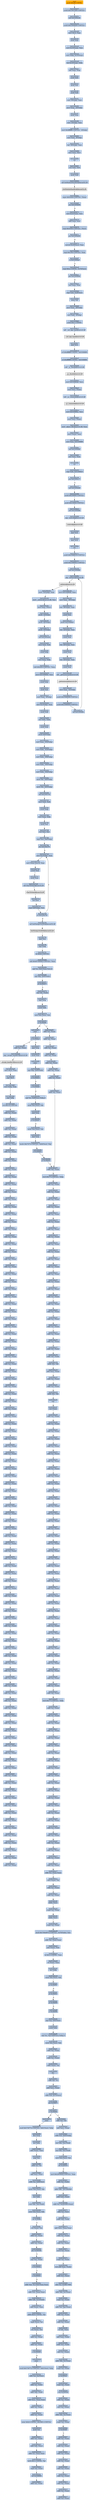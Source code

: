 digraph G {
node[shape=rectangle,style=filled,fillcolor=lightsteelblue,color=lightsteelblue]
bgcolor="transparent"
a0x01004b55pushl_0x28UINT8[label="start\npushl $0x28<UINT8>",color="lightgrey",fillcolor="orange"];
a0x01004b57pushl_0x10012b8UINT32[label="0x01004b57\npushl $0x10012b8<UINT32>"];
a0x01004b5ccall_0x01004cd4[label="0x01004b5c\ncall 0x01004cd4"];
a0x01004cd4pushl_0x1004d26UINT32[label="0x01004cd4\npushl $0x1004d26<UINT32>"];
a0x01004cd9movl_fs_0_eax[label="0x01004cd9\nmovl %fs:0, %eax"];
a0x01004cdfpushl_eax[label="0x01004cdf\npushl %eax"];
a0x01004ce0movl_0x10esp__eax[label="0x01004ce0\nmovl 0x10(%esp), %eax"];
a0x01004ce4movl_ebp_0x10esp_[label="0x01004ce4\nmovl %ebp, 0x10(%esp)"];
a0x01004ce8leal_0x10esp__ebp[label="0x01004ce8\nleal 0x10(%esp), %ebp"];
a0x01004cecsubl_eax_esp[label="0x01004cec\nsubl %eax, %esp"];
a0x01004ceepushl_ebx[label="0x01004cee\npushl %ebx"];
a0x01004cefpushl_esi[label="0x01004cef\npushl %esi"];
a0x01004cf0pushl_edi[label="0x01004cf0\npushl %edi"];
a0x01004cf1movl__8ebp__eax[label="0x01004cf1\nmovl -8(%ebp), %eax"];
a0x01004cf4movl_esp__24ebp_[label="0x01004cf4\nmovl %esp, -24(%ebp)"];
a0x01004cf7pushl_eax[label="0x01004cf7\npushl %eax"];
a0x01004cf8movl__4ebp__eax[label="0x01004cf8\nmovl -4(%ebp), %eax"];
a0x01004cfbmovl_0xffffffffUINT32__4ebp_[label="0x01004cfb\nmovl $0xffffffff<UINT32>, -4(%ebp)"];
a0x01004d02movl_eax__8ebp_[label="0x01004d02\nmovl %eax, -8(%ebp)"];
a0x01004d05leal__16ebp__eax[label="0x01004d05\nleal -16(%ebp), %eax"];
a0x01004d08movl_eax_fs_0[label="0x01004d08\nmovl %eax, %fs:0"];
a0x01004d0eret[label="0x01004d0e\nret"];
a0x01004b61xorl_edi_edi[label="0x01004b61\nxorl %edi, %edi"];
a0x01004b63pushl_edi[label="0x01004b63\npushl %edi"];
a0x01004b64call_GetModuleHandleA_kernel32_dll[label="0x01004b64\ncall GetModuleHandleA@kernel32.dll"];
GetModuleHandleA_kernel32_dll[label="GetModuleHandleA@kernel32.dll",color="lightgrey",fillcolor="lightgrey"];
a0x01004b6acmpw_0x5a4dUINT16_eax_[label="0x01004b6a\ncmpw $0x5a4d<UINT16>, (%eax)"];
a0x01004b6fjne_0x01004b90[label="0x01004b6f\njne 0x01004b90"];
a0x01004b71movl_0x3ceax__ecx[label="0x01004b71\nmovl 0x3c(%eax), %ecx"];
a0x01004b74addl_eax_ecx[label="0x01004b74\naddl %eax, %ecx"];
a0x01004b76cmpl_0x4550UINT32_ecx_[label="0x01004b76\ncmpl $0x4550<UINT32>, (%ecx)"];
a0x01004b7cjne_0x01004b90[label="0x01004b7c\njne 0x01004b90"];
a0x01004b7emovzwl_0x18ecx__eax[label="0x01004b7e\nmovzwl 0x18(%ecx), %eax"];
a0x01004b82cmpl_0x10bUINT32_eax[label="0x01004b82\ncmpl $0x10b<UINT32>, %eax"];
a0x01004b87je_0x01004ba8[label="0x01004b87\nje 0x01004ba8"];
a0x01004ba8cmpl_0xeUINT8_0x74ecx_[label="0x01004ba8\ncmpl $0xe<UINT8>, 0x74(%ecx)"];
a0x01004bacjbe_0x01004b90[label="0x01004bac\njbe 0x01004b90"];
a0x01004baexorl_eax_eax[label="0x01004bae\nxorl %eax, %eax"];
a0x01004bb0cmpl_edi_0xe8ecx_[label="0x01004bb0\ncmpl %edi, 0xe8(%ecx)"];
a0x01004bb6setne_al[label="0x01004bb6\nsetne %al"];
a0x01004bb9movl_eax__28ebp_[label="0x01004bb9\nmovl %eax, -28(%ebp)"];
a0x01004bbcmovl_edi__4ebp_[label="0x01004bbc\nmovl %edi, -4(%ebp)"];
a0x01004bbfpushl_0x1UINT8[label="0x01004bbf\npushl $0x1<UINT8>"];
a0x01004bc1call___set_app_type_msvcrt_dll[label="0x01004bc1\ncall __set_app_type@msvcrt.dll"];
a__set_app_type_msvcrt_dll[label="__set_app_type@msvcrt.dll",color="lightgrey",fillcolor="lightgrey"];
a0x01004bc7popl_ecx[label="0x01004bc7\npopl %ecx"];
a0x01004bc8orl_0xffffffffUINT8_0x010089f0[label="0x01004bc8\norl $0xffffffff<UINT8>, 0x010089f0"];
a0x01004bcforl_0xffffffffUINT8_0x010089f4[label="0x01004bcf\norl $0xffffffff<UINT8>, 0x010089f4"];
a0x01004bd6call___p__fmode_msvcrt_dll[label="0x01004bd6\ncall __p__fmode@msvcrt.dll"];
a__p__fmode_msvcrt_dll[label="__p__fmode@msvcrt.dll",color="lightgrey",fillcolor="lightgrey"];
a0x01004bdcmovl_0x010060a8_ecx[label="0x01004bdc\nmovl 0x010060a8, %ecx"];
a0x01004be2movl_ecx_eax_[label="0x01004be2\nmovl %ecx, (%eax)"];
a0x01004be4call___p__commode_msvcrt_dll[label="0x01004be4\ncall __p__commode@msvcrt.dll"];
a__p__commode_msvcrt_dll[label="__p__commode@msvcrt.dll",color="lightgrey",fillcolor="lightgrey"];
a0x01004beamovl_0x010089ec_ecx[label="0x01004bea\nmovl 0x010089ec, %ecx"];
a0x01004bf0movl_ecx_eax_[label="0x01004bf0\nmovl %ecx, (%eax)"];
a0x01004bf2movl__adjust_fdiv_msvcrt_dll_eax[label="0x01004bf2\nmovl _adjust_fdiv@msvcrt.dll, %eax"];
a0x01004bf7movl_eax__eax[label="0x01004bf7\nmovl (%eax), %eax"];
a0x01004bf9movl_eax_0x010089f8[label="0x01004bf9\nmovl %eax, 0x010089f8"];
a0x01004bfecall_0x01004db0[label="0x01004bfe\ncall 0x01004db0"];
a0x01004db0xorl_eax_eax[label="0x01004db0\nxorl %eax, %eax"];
a0x01004db2ret[label="0x01004db2\nret"];
a0x01004c03cmpl_edi_0x010060c0[label="0x01004c03\ncmpl %edi, 0x010060c0"];
a0x01004c09jne_0x01004c17[label="0x01004c09\njne 0x01004c17"];
a0x01004c17call_0x01004d99[label="0x01004c17\ncall 0x01004d99"];
a0x01004d99pushl_0x30000UINT32[label="0x01004d99\npushl $0x30000<UINT32>"];
a0x01004d9epushl_0x10000UINT32[label="0x01004d9e\npushl $0x10000<UINT32>"];
a0x01004da3call_0x01004db8[label="0x01004da3\ncall 0x01004db8"];
a0x01004db8jmp__controlfp_msvcrt_dll[label="0x01004db8\njmp _controlfp@msvcrt.dll"];
a_controlfp_msvcrt_dll[label="_controlfp@msvcrt.dll",color="lightgrey",fillcolor="lightgrey"];
a0x01004da8popl_ecx[label="0x01004da8\npopl %ecx"];
a0x01004da9popl_ecx[label="0x01004da9\npopl %ecx"];
a0x01004daaret[label="0x01004daa\nret"];
a0x01004c1cpushl_0x1006010UINT32[label="0x01004c1c\npushl $0x1006010<UINT32>"];
a0x01004c21pushl_0x100600cUINT32[label="0x01004c21\npushl $0x100600c<UINT32>"];
a0x01004c26call_0x01004d8e[label="0x01004c26\ncall 0x01004d8e"];
a0x01004d8ejmp__initterm_msvcrt_dll[label="0x01004d8e\njmp _initterm@msvcrt.dll"];
a_initterm_msvcrt_dll[label="_initterm@msvcrt.dll",color="lightgrey",fillcolor="lightgrey"];
a0x01004c2bmovl_0x010089e8_eax[label="0x01004c2b\nmovl 0x010089e8, %eax"];
a0x01004c30movl_eax__36ebp_[label="0x01004c30\nmovl %eax, -36(%ebp)"];
a0x01004c33leal__36ebp__eax[label="0x01004c33\nleal -36(%ebp), %eax"];
a0x01004c36pushl_eax[label="0x01004c36\npushl %eax"];
a0x01004c37pushl_0x010089e4[label="0x01004c37\npushl 0x010089e4"];
a0x01004c3dleal__32ebp__eax[label="0x01004c3d\nleal -32(%ebp), %eax"];
a0x01004c40pushl_eax[label="0x01004c40\npushl %eax"];
a0x01004c41leal__40ebp__eax[label="0x01004c41\nleal -40(%ebp), %eax"];
a0x01004c44pushl_eax[label="0x01004c44\npushl %eax"];
a0x01004c45leal__44ebp__eax[label="0x01004c45\nleal -44(%ebp), %eax"];
a0x01004c48pushl_eax[label="0x01004c48\npushl %eax"];
a0x01004c49call___getmainargs_msvcrt_dll[label="0x01004c49\ncall __getmainargs@msvcrt.dll"];
a__getmainargs_msvcrt_dll[label="__getmainargs@msvcrt.dll",color="lightgrey",fillcolor="lightgrey"];
a0x01004c4fmovl_eax__52ebp_[label="0x01004c4f\nmovl %eax, -52(%ebp)"];
a0x01004c52pushl_0x1006008UINT32[label="0x01004c52\npushl $0x1006008<UINT32>"];
a0x01004c57pushl_0x1006000UINT32[label="0x01004c57\npushl $0x1006000<UINT32>"];
a0x01004c5ccall_0x01004d8e[label="0x01004c5c\ncall 0x01004d8e"];
a0x01004c61movl__32ebp__eax[label="0x01004c61\nmovl -32(%ebp), %eax"];
a0x01004c64movl___initenv_msvcrt_dll_ecx[label="0x01004c64\nmovl __initenv@msvcrt.dll, %ecx"];
a0x01004c6amovl_eax_ecx_[label="0x01004c6a\nmovl %eax, (%ecx)"];
a0x01004c6cpushl__32ebp_[label="0x01004c6c\npushl -32(%ebp)"];
a0x01004c6fpushl__40ebp_[label="0x01004c6f\npushl -40(%ebp)"];
a0x01004c72pushl__44ebp_[label="0x01004c72\npushl -44(%ebp)"];
a0x01004c75call_0x01003e0d[label="0x01004c75\ncall 0x01003e0d"];
a0x01003e0dmovl_edi_edi[label="0x01003e0d\nmovl %edi, %edi"];
a0x01003e0fpushl_ebp[label="0x01003e0f\npushl %ebp"];
a0x01003e10movl_esp_ebp[label="0x01003e10\nmovl %esp, %ebp"];
a0x01003e12subl_0x420UINT32_esp[label="0x01003e12\nsubl $0x420<UINT32>, %esp"];
a0x01003e18movl_0x010060b0_eax[label="0x01003e18\nmovl 0x010060b0, %eax"];
a0x01003e1dpushl_ebx[label="0x01003e1d\npushl %ebx"];
a0x01003e1epushl_esi[label="0x01003e1e\npushl %esi"];
a0x01003e1fmovl_eax__4ebp_[label="0x01003e1f\nmovl %eax, -4(%ebp)"];
a0x01003e22movl_0xcebp__eax[label="0x01003e22\nmovl 0xc(%ebp), %eax"];
a0x01003e25pushl_edi[label="0x01003e25\npushl %edi"];
a0x01003e26xorl_ebx_ebx[label="0x01003e26\nxorl %ebx, %ebx"];
a0x01003e28pushl_eax[label="0x01003e28\npushl %eax"];
a0x01003e29pushl_0x8ebp_[label="0x01003e29\npushl 0x8(%ebp)"];
a0x01003e2cmovl_eax__652ebp_[label="0x01003e2c\nmovl %eax, -652(%ebp)"];
a0x01003e32movl_ebx__624ebp_[label="0x01003e32\nmovl %ebx, -624(%ebp)"];
a0x01003e38movl_ebx__656ebp_[label="0x01003e38\nmovl %ebx, -656(%ebp)"];
a0x01003e3emovl_ebx__640ebp_[label="0x01003e3e\nmovl %ebx, -640(%ebp)"];
a0x01003e44movl_ebx__644ebp_[label="0x01003e44\nmovl %ebx, -644(%ebp)"];
a0x01003e4amovb_bl__626ebp_[label="0x01003e4a\nmovb %bl, -626(%ebp)"];
a0x01003e50movb_bl__625ebp_[label="0x01003e50\nmovb %bl, -625(%ebp)"];
a0x01003e56call_0x010027d3[label="0x01003e56\ncall 0x010027d3"];
a0x010027d3movl_edi_edi[label="0x010027d3\nmovl %edi, %edi"];
a0x010027d5pushl_ebp[label="0x010027d5\npushl %ebp"];
a0x010027d6movl_esp_ebp[label="0x010027d6\nmovl %esp, %ebp"];
a0x010027d8pushl_esi[label="0x010027d8\npushl %esi"];
a0x010027d9xorl_esi_esi[label="0x010027d9\nxorl %esi, %esi"];
a0x010027dbcmpl_esi_0x8ebp_[label="0x010027db\ncmpl %esi, 0x8(%ebp)"];
a0x010027dejbe_0x010027f4[label="0x010027de\njbe 0x010027f4"];
a0x010027e0movl_0xcebp__eax[label="0x010027e0\nmovl 0xc(%ebp), %eax"];
a0x010027e3movl_eaxesi4__eax[label="0x010027e3\nmovl (%eax,%esi,4), %eax"];
a0x010027e6pushl_eax[label="0x010027e6\npushl %eax"];
a0x010027e7pushl_eax[label="0x010027e7\npushl %eax"];
a0x010027e8call_CharToOemA_user32_dll[label="0x010027e8\ncall CharToOemA@user32.dll"];
CharToOemA_user32_dll[label="CharToOemA@user32.dll",color="lightgrey",fillcolor="lightgrey"];
a0x010027eeincl_esi[label="0x010027ee\nincl %esi"];
a0x010027efcmpl_0x8ebp__esi[label="0x010027ef\ncmpl 0x8(%ebp), %esi"];
a0x010027f2jb_0x010027e0[label="0x010027f2\njb 0x010027e0"];
a0x010027f4call_SetFileApisToOEM_kernel32_dll[label="0x010027f4\ncall SetFileApisToOEM@kernel32.dll"];
SetFileApisToOEM_kernel32_dll[label="SetFileApisToOEM@kernel32.dll",color="lightgrey",fillcolor="lightgrey"];
a0x010027fapopl_esi[label="0x010027fa\npopl %esi"];
a0x010027fbpopl_ebp[label="0x010027fb\npopl %ebp"];
a0x010027fcret_0x8UINT16[label="0x010027fc\nret $0x8<UINT16>"];
a0x00384d66subl_0x65746564UINT32_eax[label="0x00384d66\nsubl $0x65746564<UINT32>, %eax"];
a0x00384d6barpl_si_0x61eaxesi2_[label="0x00384d6b\narpl %si, 0x61(%eax,%esi,2)"];
a0x00384d6farpl_bp_0x65ebx_[label="0x00384d6f\narpl %bp, 0x65(%ebx)"];
a0x00384d72jb_0x384d74[label="0x00384d72\njb 0x384d74"];
a0x00384d74arpl_di_edx_[label="0x00384d74\narpl %di, (%edx)"];
a0x00384d76popl_esp[label="0x00384d76\npopl %esp"];
a0x00384d77pushl_ebx[label="0x00384d77\npushl %ebx"];
a0x00384d78outsl_ds_esi__dx[label="0x00384d78\noutsl %ds:(%esi), %dx"];
a0x00384d79je_0x384df3[label="0x00384d79\nje 0x384df3"];
a0x00384d7cpopa_[label="0x00384d7c\npopa "];
a0x00384d7djb_0x384de4[label="0x00384d7d\njb 0x384de4"];
a0x00384de4addb_al_eax_[label="0x00384de4\naddb %al, (%eax)"];
a0x01004d26jmp__except_handler3_msvcrt_dll[label="0x01004d26\njmp _except_handler3@msvcrt.dll"];
a_except_handler3_msvcrt_dll[label="_except_handler3@msvcrt.dll",color="lightgrey",fillcolor="lightgrey"];
a0x7c9032a8movl_fs_0_esp[label="0x7c9032a8\nmovl %fs:0, %esp"];
a0x7c9032afpopl_fs_0[label="0x7c9032af\npopl %fs:0"];
a0x7c9032b6movl_ebp_esp[label="0x7c9032b6\nmovl %ebp, %esp"];
a0x7c9032b8popl_ebp[label="0x7c9032b8\npopl %ebp"];
a0x7c9032b9ret_0x14UINT16[label="0x7c9032b9\nret $0x14<UINT16>"];
a0x00000000addb_al_eax_[label="0x00000000\naddb %al, (%eax)"];
a0x00000002addb_al_eax_[label="0x00000002\naddb %al, (%eax)"];
a0x00000004addb_al_eax_[label="0x00000004\naddb %al, (%eax)"];
a0x00000006addb_al_eax_[label="0x00000006\naddb %al, (%eax)"];
a0x00000008addb_al_eax_[label="0x00000008\naddb %al, (%eax)"];
a0x0000000aaddb_al_eax_[label="0x0000000a\naddb %al, (%eax)"];
a0x0000000caddb_al_eax_[label="0x0000000c\naddb %al, (%eax)"];
a0x0000000eaddb_al_eax_[label="0x0000000e\naddb %al, (%eax)"];
a0x00000010addb_al_eax_[label="0x00000010\naddb %al, (%eax)"];
a0x00000012addb_al_eax_[label="0x00000012\naddb %al, (%eax)"];
a0x00000014addb_al_eax_[label="0x00000014\naddb %al, (%eax)"];
a0x00000016addb_al_eax_[label="0x00000016\naddb %al, (%eax)"];
a0x00000018addb_al_eax_[label="0x00000018\naddb %al, (%eax)"];
a0x0000001aaddb_al_eax_[label="0x0000001a\naddb %al, (%eax)"];
a0x0000001caddb_al_eax_[label="0x0000001c\naddb %al, (%eax)"];
a0x0000001eaddb_al_eax_[label="0x0000001e\naddb %al, (%eax)"];
a0x00000020addb_al_eax_[label="0x00000020\naddb %al, (%eax)"];
a0x00000022addb_al_eax_[label="0x00000022\naddb %al, (%eax)"];
a0x00000024addb_al_eax_[label="0x00000024\naddb %al, (%eax)"];
a0x00000026addb_al_eax_[label="0x00000026\naddb %al, (%eax)"];
a0x00000028addb_al_eax_[label="0x00000028\naddb %al, (%eax)"];
a0x0000002aaddb_al_eax_[label="0x0000002a\naddb %al, (%eax)"];
a0x0000002caddb_al_eax_[label="0x0000002c\naddb %al, (%eax)"];
a0x0000002eaddb_al_eax_[label="0x0000002e\naddb %al, (%eax)"];
a0x00000030addb_al_eax_[label="0x00000030\naddb %al, (%eax)"];
a0x00000032addb_al_eax_[label="0x00000032\naddb %al, (%eax)"];
a0x00000034addb_al_eax_[label="0x00000034\naddb %al, (%eax)"];
a0x00000036addb_al_eax_[label="0x00000036\naddb %al, (%eax)"];
a0x00000038addb_al_eax_[label="0x00000038\naddb %al, (%eax)"];
a0x0000003aaddb_al_eax_[label="0x0000003a\naddb %al, (%eax)"];
a0x0000003caddb_al_eax_[label="0x0000003c\naddb %al, (%eax)"];
a0x0000003eaddb_al_eax_[label="0x0000003e\naddb %al, (%eax)"];
a0x00000040addb_al_eax_[label="0x00000040\naddb %al, (%eax)"];
a0x00000042addb_al_eax_[label="0x00000042\naddb %al, (%eax)"];
a0x00000044addb_al_eax_[label="0x00000044\naddb %al, (%eax)"];
a0x00000046addb_al_eax_[label="0x00000046\naddb %al, (%eax)"];
a0x00000048addb_al_eax_[label="0x00000048\naddb %al, (%eax)"];
a0x0000004aaddb_al_eax_[label="0x0000004a\naddb %al, (%eax)"];
a0x0000004caddb_al_eax_[label="0x0000004c\naddb %al, (%eax)"];
a0x0000004eaddb_al_eax_[label="0x0000004e\naddb %al, (%eax)"];
a0x00000050addb_al_eax_[label="0x00000050\naddb %al, (%eax)"];
a0x00000052addb_al_eax_[label="0x00000052\naddb %al, (%eax)"];
a0x00000054addb_al_eax_[label="0x00000054\naddb %al, (%eax)"];
a0x00000056addb_al_eax_[label="0x00000056\naddb %al, (%eax)"];
a0x00000058addb_al_eax_[label="0x00000058\naddb %al, (%eax)"];
a0x0000005aaddb_al_eax_[label="0x0000005a\naddb %al, (%eax)"];
a0x0000005caddb_al_eax_[label="0x0000005c\naddb %al, (%eax)"];
a0x0000005eaddb_al_eax_[label="0x0000005e\naddb %al, (%eax)"];
a0x00000060addb_al_eax_[label="0x00000060\naddb %al, (%eax)"];
a0x00000062addb_al_eax_[label="0x00000062\naddb %al, (%eax)"];
a0x00000064addb_al_eax_[label="0x00000064\naddb %al, (%eax)"];
a0x00000066addb_al_eax_[label="0x00000066\naddb %al, (%eax)"];
a0x00000068addb_al_eax_[label="0x00000068\naddb %al, (%eax)"];
a0x0000006aaddb_al_eax_[label="0x0000006a\naddb %al, (%eax)"];
a0x0000006caddb_al_eax_[label="0x0000006c\naddb %al, (%eax)"];
a0x0000006eaddb_al_eax_[label="0x0000006e\naddb %al, (%eax)"];
a0x00000070addb_al_eax_[label="0x00000070\naddb %al, (%eax)"];
a0x00000072addb_al_eax_[label="0x00000072\naddb %al, (%eax)"];
a0x00000074addb_al_eax_[label="0x00000074\naddb %al, (%eax)"];
a0x00000076addb_al_eax_[label="0x00000076\naddb %al, (%eax)"];
a0x00000078addb_al_eax_[label="0x00000078\naddb %al, (%eax)"];
a0x0000007aaddb_al_eax_[label="0x0000007a\naddb %al, (%eax)"];
a0x0000007caddb_al_eax_[label="0x0000007c\naddb %al, (%eax)"];
a0x0000007eaddb_al_eax_[label="0x0000007e\naddb %al, (%eax)"];
a0x00000080addb_al_eax_[label="0x00000080\naddb %al, (%eax)"];
a0x00000082addb_al_eax_[label="0x00000082\naddb %al, (%eax)"];
a0x00000084addb_al_eax_[label="0x00000084\naddb %al, (%eax)"];
a0x00000086addb_al_eax_[label="0x00000086\naddb %al, (%eax)"];
a0x00000088addb_al_eax_[label="0x00000088\naddb %al, (%eax)"];
a0x0000008aaddb_al_eax_[label="0x0000008a\naddb %al, (%eax)"];
a0x0000008caddb_al_eax_[label="0x0000008c\naddb %al, (%eax)"];
a0x0000008eaddb_al_eax_[label="0x0000008e\naddb %al, (%eax)"];
a0x00000090addb_al_eax_[label="0x00000090\naddb %al, (%eax)"];
a0x00000092addb_al_eax_[label="0x00000092\naddb %al, (%eax)"];
a0x00000094addb_al_eax_[label="0x00000094\naddb %al, (%eax)"];
a0x00000096addb_al_eax_[label="0x00000096\naddb %al, (%eax)"];
a0x00000098addb_al_eax_[label="0x00000098\naddb %al, (%eax)"];
a0x0000009aaddb_al_eax_[label="0x0000009a\naddb %al, (%eax)"];
a0x0000009caddb_al_eax_[label="0x0000009c\naddb %al, (%eax)"];
a0x0000009eaddb_al_eax_[label="0x0000009e\naddb %al, (%eax)"];
a0x000000a0addb_al_eax_[label="0x000000a0\naddb %al, (%eax)"];
a0x000000a2addb_al_eax_[label="0x000000a2\naddb %al, (%eax)"];
a0x000000a4addb_al_eax_[label="0x000000a4\naddb %al, (%eax)"];
a0x000000a6addb_al_eax_[label="0x000000a6\naddb %al, (%eax)"];
a0x000000a8addb_al_eax_[label="0x000000a8\naddb %al, (%eax)"];
a0x000000aaaddb_al_eax_[label="0x000000aa\naddb %al, (%eax)"];
a0x000000acaddb_al_eax_[label="0x000000ac\naddb %al, (%eax)"];
a0x000000aeaddb_al_eax_[label="0x000000ae\naddb %al, (%eax)"];
a0x000000b0addb_al_eax_[label="0x000000b0\naddb %al, (%eax)"];
a0x000000b2addb_al_eax_[label="0x000000b2\naddb %al, (%eax)"];
a0x000000b4addb_al_eax_[label="0x000000b4\naddb %al, (%eax)"];
a0x000000b6addb_al_eax_[label="0x000000b6\naddb %al, (%eax)"];
a0x000000b8addb_al_eax_[label="0x000000b8\naddb %al, (%eax)"];
a0x000000baaddb_al_eax_[label="0x000000ba\naddb %al, (%eax)"];
a0x000000bcaddb_al_eax_[label="0x000000bc\naddb %al, (%eax)"];
a0x000000beaddb_al_eax_[label="0x000000be\naddb %al, (%eax)"];
a0x000000c0addb_al_eax_[label="0x000000c0\naddb %al, (%eax)"];
a0x000000c2addb_al_eax_[label="0x000000c2\naddb %al, (%eax)"];
a0x000000c4addb_al_eax_[label="0x000000c4\naddb %al, (%eax)"];
a0x000000c6addb_al_eax_[label="0x000000c6\naddb %al, (%eax)"];
a0x000000c8addb_al_eax_[label="0x000000c8\naddb %al, (%eax)"];
a0x00384df3addb_al_eax_[label="0x00384df3\naddb %al, (%eax)"];
a0x00384df5addb_al_eax_[label="0x00384df5\naddb %al, (%eax)"];
a0x00384df7addb_al_eax_[label="0x00384df7\naddb %al, (%eax)"];
a0x00384df9addb_al_eax_[label="0x00384df9\naddb %al, (%eax)"];
a0x00384dfbaddb_al_eax_[label="0x00384dfb\naddb %al, (%eax)"];
a0x00384dfdaddb_al_eax_[label="0x00384dfd\naddb %al, (%eax)"];
a0x00384dffaddb_al_eax_[label="0x00384dff\naddb %al, (%eax)"];
a0x00384e01addb_al_eax_[label="0x00384e01\naddb %al, (%eax)"];
a0x00384e03addb_dl_eax_[label="0x00384e03\naddb %dl, (%eax)"];
a0x00384e05testl_0x77UINT32_ebp[label="0x00384e05\ntestl $0x77<UINT32>, %ebp"];
a0x00384e0baddb_al_eax_[label="0x00384e0b\naddb %al, (%eax)"];
a0x00384e0daddb_al_eax_[label="0x00384e0d\naddb %al, (%eax)"];
a0x00384e0faddb_al_eax_[label="0x00384e0f\naddb %al, (%eax)"];
a0x00384e11addb_al_eax_[label="0x00384e11\naddb %al, (%eax)"];
a0x00384e13addb_al_eax_[label="0x00384e13\naddb %al, (%eax)"];
a0x00384e15addb_al_eax_[label="0x00384e15\naddb %al, (%eax)"];
a0x00384e17addb_al_eax_[label="0x00384e17\naddb %al, (%eax)"];
a0x00384e19addb_al_eax_[label="0x00384e19\naddb %al, (%eax)"];
a0x00384e1baddb_al_eax_[label="0x00384e1b\naddb %al, (%eax)"];
a0x00384e1daddb_al_eax_[label="0x00384e1d\naddb %al, (%eax)"];
a0x00384e1faddb_al_eax_[label="0x00384e1f\naddb %al, (%eax)"];
a0x00384e21addb_al_eax_[label="0x00384e21\naddb %al, (%eax)"];
a0x00384e23addb_al_eax_[label="0x00384e23\naddb %al, (%eax)"];
a0x00384e25addb_al_eax_[label="0x00384e25\naddb %al, (%eax)"];
a0x00384e27addb_al_eax_[label="0x00384e27\naddb %al, (%eax)"];
a0x00384e29addb_al_eax_[label="0x00384e29\naddb %al, (%eax)"];
a0x00384e2baddb_al_eax_[label="0x00384e2b\naddb %al, (%eax)"];
a0x00384e2daddb_al_eax_[label="0x00384e2d\naddb %al, (%eax)"];
a0x00384e2faddb_al_eax_[label="0x00384e2f\naddb %al, (%eax)"];
a0x00384e31addb_al_eax_[label="0x00384e31\naddb %al, (%eax)"];
a0x00384e33addb_al_eax_[label="0x00384e33\naddb %al, (%eax)"];
a0x00384e35addb_al_eax_[label="0x00384e35\naddb %al, (%eax)"];
a0x00384e37addb_dl_edx_[label="0x00384e37\naddb %dl, (%edx)"];
a0x00384e39addb_dl_edx_[label="0x00384e39\naddb %dl, (%edx)"];
a0x00384e3baddb_bh_dh[label="0x00384e3b\naddb %bh, %dh"];
a0x00384e3daddl_ecx_eax_[label="0x00384e3d\naddl %ecx, (%eax)"];
a0x00384e3faddb_al_eax_[label="0x00384e3f\naddb %al, (%eax)"];
a0x00384e41addb_al_eax_[label="0x00384e41\naddb %al, (%eax)"];
a0x00384e43addb_bh_bh[label="0x00384e43\naddb %bh, %bh"];
a0x00384e45nop_[label="0x00384e45\nnop "];
a0x00384e47incl_eax_[label="0x00384e47\nincl (%eax)"];
a0x00384e49addb_al_eax_[label="0x00384e49\naddb %al, (%eax)"];
a0x00384e4baddb_al_eax_[label="0x00384e4b\naddb %al, (%eax)"];
a0x00384e4daddb_al_eax_[label="0x00384e4d\naddb %al, (%eax)"];
a0x00384e4faddb_al_eax_[label="0x00384e4f\naddb %al, (%eax)"];
a0x00384e51addb_al_eax_[label="0x00384e51\naddb %al, (%eax)"];
a0x00384e53addb_al_ecx_[label="0x00384e53\naddb %al, (%ecx)"];
a0x00384e55addb_al_eax_[label="0x00384e55\naddb %al, (%eax)"];
a0x00384e57addb_al_eax_[label="0x00384e57\naddb %al, (%eax)"];
a0x00384e59addb_al_eax_[label="0x00384e59\naddb %al, (%eax)"];
a0x00384e5baddb_al_eax_[label="0x00384e5b\naddb %al, (%eax)"];
a0x00384e5daddb_al_eax_[label="0x00384e5d\naddb %al, (%eax)"];
a0x00384e5faddb_al_eax_[label="0x00384e5f\naddb %al, (%eax)"];
a0x00384e61addb_al_eax_[label="0x00384e61\naddb %al, (%eax)"];
a0x00384e63addb_al_eax_[label="0x00384e63\naddb %al, (%eax)"];
a0x00384e65addb_al_eax_[label="0x00384e65\naddb %al, (%eax)"];
a0x00384e67addb_al_eax_[label="0x00384e67\naddb %al, (%eax)"];
a0x00384e69addb_al_eax_[label="0x00384e69\naddb %al, (%eax)"];
a0x00384e6baddb_al_eax_[label="0x00384e6b\naddb %al, (%eax)"];
a0x00384e6daddb_al_eax_[label="0x00384e6d\naddb %al, (%eax)"];
a0x00384e6faddb_al_eax_[label="0x00384e6f\naddb %al, (%eax)"];
a0x00384e71addb_al_eax_[label="0x00384e71\naddb %al, (%eax)"];
a0x00384e73addb_al_eax_[label="0x00384e73\naddb %al, (%eax)"];
a0x00384e75addb_al_eax_[label="0x00384e75\naddb %al, (%eax)"];
a0x00384e77addb_al_eax_[label="0x00384e77\naddb %al, (%eax)"];
a0x00384e79addb_al_eax_[label="0x00384e79\naddb %al, (%eax)"];
a0x00384e7baddb_al_eax_[label="0x00384e7b\naddb %al, (%eax)"];
a0x00384e7daddb_al_eax_[label="0x00384e7d\naddb %al, (%eax)"];
a0x00384e7faddb_al_eax_[label="0x00384e7f\naddb %al, (%eax)"];
a0x00384e81addb_al_eax_[label="0x00384e81\naddb %al, (%eax)"];
a0x00384e83addb_al_eax_[label="0x00384e83\naddb %al, (%eax)"];
a0x00384e85addb_al_eax_[label="0x00384e85\naddb %al, (%eax)"];
a0x00384e87addb_al_eax_[label="0x00384e87\naddb %al, (%eax)"];
a0x00384e89addb_al_eax_[label="0x00384e89\naddb %al, (%eax)"];
a0x00384e8baddb_al_eax_[label="0x00384e8b\naddb %al, (%eax)"];
a0x00384e8daddb_al_eax_[label="0x00384e8d\naddb %al, (%eax)"];
a0x00384e8faddb_al_eax_[label="0x00384e8f\naddb %al, (%eax)"];
a0x00384e91addb_al_eax_[label="0x00384e91\naddb %al, (%eax)"];
a0x00384e93addb_dl_eax_[label="0x00384e93\naddb %dl, (%eax)"];
a0x00384e95testl_0x77UINT32_ebp[label="0x00384e95\ntestl $0x77<UINT32>, %ebp"];
a0x00384e9baddb_al_eax_[label="0x00384e9b\naddb %al, (%eax)"];
a0x00384e9daddb_al_eax_[label="0x00384e9d\naddb %al, (%eax)"];
a0x00384e9faddb_al_eax_[label="0x00384e9f\naddb %al, (%eax)"];
a0x00384ea1addb_al_eax_[label="0x00384ea1\naddb %al, (%eax)"];
a0x00384ea3addb_al_eax_[label="0x00384ea3\naddb %al, (%eax)"];
a0x00384ea5addb_al_eax_[label="0x00384ea5\naddb %al, (%eax)"];
a0x00384ea7addb_al_eax_[label="0x00384ea7\naddb %al, (%eax)"];
a0x00384ea9addb_al_eax_[label="0x00384ea9\naddb %al, (%eax)"];
a0x00384eabaddb_al_eax_[label="0x00384eab\naddb %al, (%eax)"];
a0x00384eadaddb_al_eax_[label="0x00384ead\naddb %al, (%eax)"];
a0x00384eafaddb_al_eax_[label="0x00384eaf\naddb %al, (%eax)"];
a0x00384eb1addb_al_eax_[label="0x00384eb1\naddb %al, (%eax)"];
a0x00384eb3addb_al_eax_[label="0x00384eb3\naddb %al, (%eax)"];
a0x00384eb5addb_al_eax_[label="0x00384eb5\naddb %al, (%eax)"];
a0x00384eb7addb_al_eax_[label="0x00384eb7\naddb %al, (%eax)"];
a0x00384eb9addb_al_eax_[label="0x00384eb9\naddb %al, (%eax)"];
a0x00384ebbaddb_al_eax_[label="0x00384ebb\naddb %al, (%eax)"];
a0x00384ebdaddb_al_eax_[label="0x00384ebd\naddb %al, (%eax)"];
a0x00384ebfaddb_al_eax_[label="0x00384ebf\naddb %al, (%eax)"];
a0x00384ec1addb_al_eax_[label="0x00384ec1\naddb %al, (%eax)"];
a0x00384ec3addb_al_eax_[label="0x00384ec3\naddb %al, (%eax)"];
a0x00384ec5addb_al_eax_[label="0x00384ec5\naddb %al, (%eax)"];
a0x00384ec7addb_cl_eaxeax_[label="0x00384ec7\naddb %cl, (%eax,%eax)"];
a0x00384ecaadcb_eax__al[label="0x00384eca\nadcb (%eax), %al"];
a0x00384eccaddb_al_eax_[label="0x00384ecc\naddb %al, (%eax)"];
a0x00384eceaddb_al_eax_[label="0x00384ece\naddb %al, (%eax)"];
a0x00384ed0fadds_ecx_[label="0x00384ed0\nfadds (%ecx)"];
a0x00384ed2cmpb_al_eax_[label="0x00384ed2\ncmpb %al, (%eax)"];
a0x00384ed4fadds_ecx_[label="0x00384ed4\nfadds (%ecx)"];
a0x00384ed6cmpb_al_eax_[label="0x00384ed6\ncmpb %al, (%eax)"];
a0x00384ed8imull_0x746e6972UINT32_0x70ebx__esi[label="0x00384ed8\nimull $0x746e6972<UINT32>, 0x70(%ebx), %esi"];
a0x00384edfaddb_al_eaxeax_[label="0x00384edf\naddb %al, (%eax,%eax)"];
a0x00384ee2subl_eax__eax[label="0x00384ee2\nsubl (%eax), %eax"];
a0x00384ee4inl_0x1UINT8_eax[label="0x00384ee4\ninl $0x1<UINT8>, %eax"];
a0x00384ee6orl_eax__eax[label="0x00384ee6\norl (%eax), %eax"];
a0x00384ee8incl_ebp[label="0x00384ee8\nincl %ebp"];
a0x00384ee9outsb_ds_esi__dx[label="0x00384ee9\noutsb %ds:(%esi), %dx"];
a0x00384eeaje_0x384f51[label="0x00384eea\nje 0x384f51"];
a0x00384eecjb_0x384f31[label="0x00384eec\njb 0x384f31"];
a0x00384eeejb_0x384f59[label="0x00384eee\njb 0x384f59"];
a0x00384ef0je_0x384f5b[label="0x00384ef0\nje 0x384f5b"];
a0x00384ef2arpl_sp_0x6cecx_[label="0x00384ef2\narpl %sp, 0x6c(%ecx)"];
a0x00384ef5pushl_ebx[label="0x00384ef5\npushl %ebx"];
a0x00384ef6arpl_si_gs_0x6fecxebp2_[label="0x00384ef6\narpl %si, %gs:0x6f(%ecx,%ebp,2)"];
a0x00384efboutsb_ds_esi__dx[label="0x00384efb\noutsb %ds:(%esi), %dx"];
a0x00384efcaddb_al_eax_[label="0x00384efc\naddb %al, (%eax)"];
a0x00384efeaddb_al_eax_[label="0x00384efe\naddb %al, (%eax)"];
a0x00384f00addb_eax__al[label="0x00384f00\naddb (%eax), %al"];
a0x00384f02das_[label="0x00384f02\ndas "];
a0x00384f03addb_bl_cl[label="0x00384f03\naddb %bl, %cl"];
a0x00384f05addl_ecx_eax_[label="0x00384f05\naddl %ecx, (%eax)"];
a0x00384f07addb_ch_0x73ecx_[label="0x00384f07\naddb %ch, 0x73(%ecx)"];
a0x00384f0ajae_0x384f7c[label="0x00384f0a\njae 0x384f7c"];
a0x00384f7cje_0x384feb[label="0x00384f7c\nje 0x384feb"];
a0x00384f7epopa_[label="0x00384f7e\npopa "];
a0x00384f7fimull_0x736772UINT32_0x61esi__ebp[label="0x00384f7f\nimull $0x736772<UINT32>, 0x61(%esi), %ebp"];
a0x00384f86decl_esp[label="0x00384f86\ndecl %esp"];
a0x00384f87incl_ebx[label="0x00384f87\nincl %ebx"];
a0x00384f88addl_eax__eax[label="0x00384f88\naddl (%eax), %eax"];
a0x00384f8apopl_es[label="0x00384f8a\npopl %es"];
a0x00384f8baddb_cl_al[label="0x00384f8b\naddb %cl, %al"];
a0x00384f8daddl_ecx_esi_[label="0x00384f8d\naddl %ecx, (%esi)"];
a0x00384f8faddb_al_0x69esi_[label="0x00384f8f\naddb %al, 0x69(%esi)"];
a0x00384f92outsb_ds_esi__dx[label="0x00384f92\noutsb %ds:(%esi), %dx"];
a0x00384f93incl_ebx[label="0x00384f93\nincl %ebx"];
a0x00384f95insb_dx_es_edi_[label="0x00384f95\ninsb %dx, %es:(%edi)"];
a0x00384f96outsl_ds_esi__dx[label="0x00384f96\noutsl %ds:(%esi), %dx"];
a0x00384f97jae_0x384ffe[label="0x00384f97\njae 0x384ffe"];
a0x00384ffeorb_eax__al[label="0x00384ffe\norb (%eax), %al"];
a0x00385000addb_al_eax_[label="0x00385000\naddb %al, (%eax)"];
a0x00385002addb_al_eax_[label="0x00385002\naddb %al, (%eax)"];
a0x00385004jbe_0x385006[label="0x00385004\njbe 0x385006"];
a0x00385006arpl_ax_eax_[label="0x00385006\narpl %ax, (%eax)"];
a0x00385008jb_0x38500a[label="0x00385008\njb 0x38500a"];
a0x0038500aje_0x38500c[label="0x0038500a\nje 0x38500c"];
a0x0038500caddb_ah_cs_0x6ceaxeax_[label="0x0038500c\naddb %ah, %cs:0x6c(%eax,%eax)"];
a0x00385011addb_ch_eaxeax_[label="0x00385011\naddb %ch, (%eax,%eax)"];
a0x00385015addb_dh_0x33edx_[label="0x00385015\naddb %dh, 0x33(%edx)"];
a0x00385018addl_eax__eax[label="0x00385018\naddl (%eax), %eax"];
a0x0038501aaddb_0x0UINT8_al[label="0x0038501a\naddb $0x0<UINT8>, %al"];
a0x0038501ccmpb_ecx__al[label="0x0038501c\ncmpb (%ecx), %al"];
a0x0038501eorb_eax__al[label="0x0038501e\norb (%eax), %al"];
a0x00385020addb_al_eax_[label="0x00385020\naddb %al, (%eax)"];
a0x00385022addb_al_eax_[label="0x00385022\naddb %al, (%eax)"];
a0x00385024je_0x385093[label="0x00385024\nje 0x385093"];
a0x00385026popa_[label="0x00385026\npopa "];
a0x00385027imull_0x736772UINT32_0x61esi__ebp[label="0x00385027\nimull $0x736772<UINT32>, 0x61(%esi), %ebp"];
a0x0038502eaddb_al_0x2ecx_[label="0x0038502e\naddb %al, 0x2(%ecx)"];
a0x00385031addb_al_ebx_[label="0x00385031\naddb %al, (%ebx)"];
a0x00385033addb_bh_edi_[label="0x00385033\naddb %bh, (%edi)"];
a0x00385035addl_ecx_eaxeax_[label="0x00385035\naddl %ecx, (%eax,%eax)"];
a0x00385038addb_al_eax_[label="0x00385038\naddb %al, (%eax)"];
a0x0038503aaddb_al_eax_[label="0x0038503a\naddb %al, (%eax)"];
a0x0038503center_0x0UINT8_0x3801UINT16[label="0x0038503c\nenter $0x0<UINT8>, $0x3801<UINT16>"];
a0x00385040pushl_es[label="0x00385040\npushl %es"];
a0x00385041addb_al_edx_[label="0x00385041\naddb %al, (%edx)"];
a0x00385043addb_dh_ecx_[label="0x00385043\naddb %dh, (%ecx)"];
a0x00385045addb_cl_eaxeax_[label="0x00385045\naddb %cl, (%eax,%eax)"];
a0x00385048testb_0x1UINT8_al[label="0x00385048\ntestb $0x1<UINT8>, %al"];
a0x0038504acmpb_al_eax_[label="0x0038504a\ncmpb %al, (%eax)"];
a0x0038504ccall_0x438889c[label="0x0038504c\ncall 0x438889c"];
a0x0438889caddb_al_eax_[label="0x0438889c\naddb %al, (%eax)"];
a0x00384d7fpopl_esp[label="0x00384d7f\npopl %esp"];
a0x00384d80pushl_eax[label="0x00384d80\npushl %eax"];
a0x00384d81popa_[label="0x00384d81\npopa "];
a0x00384d82arpl_bp_0x65ebx_[label="0x00384d82\narpl %bp, 0x65(%ebx)"];
a0x00384d85jb_0x384dcb[label="0x00384d85\njb 0x384dcb"];
a0x00384d87je_0x384def[label="0x00384d87\nje 0x384def"];
a0x00384d8aarpl_si_0x6fecxebp2_[label="0x00384d8a\narpl %si, 0x6f(%ecx,%ebp,2)"];
a0x00384d8eoutsb_ds_esi__dx[label="0x00384d8e\noutsb %ds:(%esi), %dx"];
a0x00384d8fpopl_esp[label="0x00384d8f\npopl %esp"];
a0x00384d90jb_0x384e07[label="0x00384d90\njb 0x384e07"];
a0x00384d92outsb_ds_esi__dx[label="0x00384d92\noutsb %ds:(%esi), %dx"];
a0x00384d93popl_esp[label="0x00384d93\npopl %esp"];
a0x00384d94imulw_0x7473UINT16_0x64esi__bp[label="0x00384d94\nimulw $0x7473<UINT16>, 0x64(%esi), %bp"];
a0x00384d9ajb_0x384dca[label="0x00384d9a\njb 0x384dca"];
a0x00384d9cje_0x384e03[label="0x00384d9c\nje 0x384e03"];
a0x00384febaddb_al_ah[label="0x00384feb\naddb %al, %ah"];
a0x00384fedaddl_ecx_eax_[label="0x00384fed\naddl %ecx, (%eax)"];
a0x00384fefaddb_ch_0x65ebp_[label="0x00384fef\naddb %ch, 0x65(%ebp)"];
a0x00384ff2insl_dx_es_edi_[label="0x00384ff2\ninsl %dx, %es:(%edi)"];
a0x00384ff3insl_dx_es_edi_[label="0x00384ff3\ninsl %dx, %es:(%edi)"];
a0x00384ff4outsl_ds_esi__dx[label="0x00384ff4\noutsl %ds:(%esi), %dx"];
a0x00384ff5jbe_0x38505c[label="0x00384ff5\njbe 0x38505c"];
a0x0038505cmovl_0x200383fUINT32_eax[label="0x0038505c\nmovl $0x200383f<UINT32>, %eax"];
a0x00385061addb_al_edx_[label="0x00385061\naddb %al, (%edx)"];
a0x00385063addb_dh__2013262848[label="0x00385063\naddb %dh, -2013262848"];
a0x00385069addl_edi_eax_[label="0x00385069\naddl %edi, (%eax)"];
a0x0038506baddb_cl_0x2003801eax_[label="0x0038506b\naddb %cl, 0x2003801(%eax)"];
a0x00385071addb_al_esi_[label="0x00385071\naddb %al, (%esi)"];
a0x00385073addb_dh_edi_[label="0x00385073\naddb %dh, (%edi)"];
a0x00385075addl_ecx_eaxeax_[label="0x00385075\naddl %ecx, (%eax,%eax)"];
a0x00385078addb_al_eax_[label="0x00385078\naddb %al, (%eax)"];
a0x0038507aaddb_al_eax_[label="0x0038507a\naddb %al, (%eax)"];
a0x0038507cmovb_al_ecx_[label="0x0038507c\nmovb %al, (%ecx)"];
a0x0038507ecmpb_al_eax_[label="0x0038507e\ncmpb %al, (%eax)"];
a0x00385080lock_addl_eax_edx_[label="0x00385080\nlock addl %eax, (%edx)"];
a0x00385083addb_ch_ecx_[label="0x00385083\naddb %ch, (%ecx)"];
a0x00385085adcb_cl_0x38017800[label="0x00385085\nadcb %cl, 0x38017800"];
a0x0038508baddb_bh_0x1eax_[label="0x0038508b\naddb %bh, 0x1(%eax)"];
a0x0038508ecmpb_al_eax_[label="0x0038508e\ncmpb %al, (%eax)"];
a0x00385090addb_al_gs_eax_[label="0x00385090\naddb %al, %gs:(%eax)"];
a0x00385094addb_al_eax_[label="0x00385094\naddb %al, (%eax)"];
a0x00385096addb_al_eax_[label="0x00385096\naddb %al, (%eax)"];
a0x00385098inl_dx_eax[label="0x00385098\ninl %dx, %eax"];
a0x00385099addl_eax_ebx_[label="0x00385099\naddl %eax, (%ebx)"];
a0x0038509baddb_ch_edx_[label="0x0038509b\naddb %ch, (%edx)"];
a0x0038509dadcb_cl_eax_[label="0x0038509d\nadcb %cl, (%eax)"];
a0x0038509faddb_bh_0x1eax_[label="0x0038509f\naddb %bh, 0x1(%eax)"];
a0x003850a2cmpb_al_eax_[label="0x003850a2\ncmpb %al, (%eax)"];
a0x003850a4js_0x3850a7[label="0x003850a4\njs 0x3850a7"];
a0x003850a6cmpb_al_eax_[label="0x003850a6\ncmpb %al, (%eax)"];
a0x003850a8jmp_0x3850ab[label="0x003850a8\njmp 0x3850ab"];
a0x003850abaddb_al_eax_[label="0x003850ab\naddb %al, (%eax)"];
a0x003850adadcb_al_eax_[label="0x003850ad\nadcb %al, (%eax)"];
a0x003850afaddb_bh_0x1eax_[label="0x003850af\naddb %bh, 0x1(%eax)"];
a0x003850b2cmpb_al_eax_[label="0x003850b2\ncmpb %al, (%eax)"];
a0x003850b4js_0x3850b7[label="0x003850b4\njs 0x3850b7"];
a0x003850b7addb_al_eax_[label="0x003850b7\naddb %al, (%eax)"];
a0x003850b9addb_al_eax_[label="0x003850b9\naddb %al, (%eax)"];
a0x003850bbaddb_al_eax_[label="0x003850bb\naddb %al, (%eax)"];
a0x003850bdaddb_al_eax_[label="0x003850bd\naddb %al, (%eax)"];
a0x003850bfaddb_al_eax_[label="0x003850bf\naddb %al, (%eax)"];
a0x003850c1addb_al_eax_[label="0x003850c1\naddb %al, (%eax)"];
a0x003850c3addb_al_eax_[label="0x003850c3\naddb %al, (%eax)"];
a0x003850c5addb_al_eax_[label="0x003850c5\naddb %al, (%eax)"];
a0x003850c7addb_al_eax_[label="0x003850c7\naddb %al, (%eax)"];
a0x01004b55pushl_0x28UINT8 -> a0x01004b57pushl_0x10012b8UINT32 [color="#000000"];
a0x01004b57pushl_0x10012b8UINT32 -> a0x01004b5ccall_0x01004cd4 [color="#000000"];
a0x01004b5ccall_0x01004cd4 -> a0x01004cd4pushl_0x1004d26UINT32 [color="#000000"];
a0x01004cd4pushl_0x1004d26UINT32 -> a0x01004cd9movl_fs_0_eax [color="#000000"];
a0x01004cd9movl_fs_0_eax -> a0x01004cdfpushl_eax [color="#000000"];
a0x01004cdfpushl_eax -> a0x01004ce0movl_0x10esp__eax [color="#000000"];
a0x01004ce0movl_0x10esp__eax -> a0x01004ce4movl_ebp_0x10esp_ [color="#000000"];
a0x01004ce4movl_ebp_0x10esp_ -> a0x01004ce8leal_0x10esp__ebp [color="#000000"];
a0x01004ce8leal_0x10esp__ebp -> a0x01004cecsubl_eax_esp [color="#000000"];
a0x01004cecsubl_eax_esp -> a0x01004ceepushl_ebx [color="#000000"];
a0x01004ceepushl_ebx -> a0x01004cefpushl_esi [color="#000000"];
a0x01004cefpushl_esi -> a0x01004cf0pushl_edi [color="#000000"];
a0x01004cf0pushl_edi -> a0x01004cf1movl__8ebp__eax [color="#000000"];
a0x01004cf1movl__8ebp__eax -> a0x01004cf4movl_esp__24ebp_ [color="#000000"];
a0x01004cf4movl_esp__24ebp_ -> a0x01004cf7pushl_eax [color="#000000"];
a0x01004cf7pushl_eax -> a0x01004cf8movl__4ebp__eax [color="#000000"];
a0x01004cf8movl__4ebp__eax -> a0x01004cfbmovl_0xffffffffUINT32__4ebp_ [color="#000000"];
a0x01004cfbmovl_0xffffffffUINT32__4ebp_ -> a0x01004d02movl_eax__8ebp_ [color="#000000"];
a0x01004d02movl_eax__8ebp_ -> a0x01004d05leal__16ebp__eax [color="#000000"];
a0x01004d05leal__16ebp__eax -> a0x01004d08movl_eax_fs_0 [color="#000000"];
a0x01004d08movl_eax_fs_0 -> a0x01004d0eret [color="#000000"];
a0x01004d0eret -> a0x01004b61xorl_edi_edi [color="#000000"];
a0x01004b61xorl_edi_edi -> a0x01004b63pushl_edi [color="#000000"];
a0x01004b63pushl_edi -> a0x01004b64call_GetModuleHandleA_kernel32_dll [color="#000000"];
a0x01004b64call_GetModuleHandleA_kernel32_dll -> GetModuleHandleA_kernel32_dll [color="#000000"];
GetModuleHandleA_kernel32_dll -> a0x01004b6acmpw_0x5a4dUINT16_eax_ [color="#000000"];
a0x01004b6acmpw_0x5a4dUINT16_eax_ -> a0x01004b6fjne_0x01004b90 [color="#000000"];
a0x01004b6fjne_0x01004b90 -> a0x01004b71movl_0x3ceax__ecx [color="#000000",label="F"];
a0x01004b71movl_0x3ceax__ecx -> a0x01004b74addl_eax_ecx [color="#000000"];
a0x01004b74addl_eax_ecx -> a0x01004b76cmpl_0x4550UINT32_ecx_ [color="#000000"];
a0x01004b76cmpl_0x4550UINT32_ecx_ -> a0x01004b7cjne_0x01004b90 [color="#000000"];
a0x01004b7cjne_0x01004b90 -> a0x01004b7emovzwl_0x18ecx__eax [color="#000000",label="F"];
a0x01004b7emovzwl_0x18ecx__eax -> a0x01004b82cmpl_0x10bUINT32_eax [color="#000000"];
a0x01004b82cmpl_0x10bUINT32_eax -> a0x01004b87je_0x01004ba8 [color="#000000"];
a0x01004b87je_0x01004ba8 -> a0x01004ba8cmpl_0xeUINT8_0x74ecx_ [color="#000000",label="T"];
a0x01004ba8cmpl_0xeUINT8_0x74ecx_ -> a0x01004bacjbe_0x01004b90 [color="#000000"];
a0x01004bacjbe_0x01004b90 -> a0x01004baexorl_eax_eax [color="#000000",label="F"];
a0x01004baexorl_eax_eax -> a0x01004bb0cmpl_edi_0xe8ecx_ [color="#000000"];
a0x01004bb0cmpl_edi_0xe8ecx_ -> a0x01004bb6setne_al [color="#000000"];
a0x01004bb6setne_al -> a0x01004bb9movl_eax__28ebp_ [color="#000000"];
a0x01004bb9movl_eax__28ebp_ -> a0x01004bbcmovl_edi__4ebp_ [color="#000000"];
a0x01004bbcmovl_edi__4ebp_ -> a0x01004bbfpushl_0x1UINT8 [color="#000000"];
a0x01004bbfpushl_0x1UINT8 -> a0x01004bc1call___set_app_type_msvcrt_dll [color="#000000"];
a0x01004bc1call___set_app_type_msvcrt_dll -> a__set_app_type_msvcrt_dll [color="#000000"];
a__set_app_type_msvcrt_dll -> a0x01004bc7popl_ecx [color="#000000"];
a0x01004bc7popl_ecx -> a0x01004bc8orl_0xffffffffUINT8_0x010089f0 [color="#000000"];
a0x01004bc8orl_0xffffffffUINT8_0x010089f0 -> a0x01004bcforl_0xffffffffUINT8_0x010089f4 [color="#000000"];
a0x01004bcforl_0xffffffffUINT8_0x010089f4 -> a0x01004bd6call___p__fmode_msvcrt_dll [color="#000000"];
a0x01004bd6call___p__fmode_msvcrt_dll -> a__p__fmode_msvcrt_dll [color="#000000"];
a__p__fmode_msvcrt_dll -> a0x01004bdcmovl_0x010060a8_ecx [color="#000000"];
a0x01004bdcmovl_0x010060a8_ecx -> a0x01004be2movl_ecx_eax_ [color="#000000"];
a0x01004be2movl_ecx_eax_ -> a0x01004be4call___p__commode_msvcrt_dll [color="#000000"];
a0x01004be4call___p__commode_msvcrt_dll -> a__p__commode_msvcrt_dll [color="#000000"];
a__p__commode_msvcrt_dll -> a0x01004beamovl_0x010089ec_ecx [color="#000000"];
a0x01004beamovl_0x010089ec_ecx -> a0x01004bf0movl_ecx_eax_ [color="#000000"];
a0x01004bf0movl_ecx_eax_ -> a0x01004bf2movl__adjust_fdiv_msvcrt_dll_eax [color="#000000"];
a0x01004bf2movl__adjust_fdiv_msvcrt_dll_eax -> a0x01004bf7movl_eax__eax [color="#000000"];
a0x01004bf7movl_eax__eax -> a0x01004bf9movl_eax_0x010089f8 [color="#000000"];
a0x01004bf9movl_eax_0x010089f8 -> a0x01004bfecall_0x01004db0 [color="#000000"];
a0x01004bfecall_0x01004db0 -> a0x01004db0xorl_eax_eax [color="#000000"];
a0x01004db0xorl_eax_eax -> a0x01004db2ret [color="#000000"];
a0x01004db2ret -> a0x01004c03cmpl_edi_0x010060c0 [color="#000000"];
a0x01004c03cmpl_edi_0x010060c0 -> a0x01004c09jne_0x01004c17 [color="#000000"];
a0x01004c09jne_0x01004c17 -> a0x01004c17call_0x01004d99 [color="#000000",label="T"];
a0x01004c17call_0x01004d99 -> a0x01004d99pushl_0x30000UINT32 [color="#000000"];
a0x01004d99pushl_0x30000UINT32 -> a0x01004d9epushl_0x10000UINT32 [color="#000000"];
a0x01004d9epushl_0x10000UINT32 -> a0x01004da3call_0x01004db8 [color="#000000"];
a0x01004da3call_0x01004db8 -> a0x01004db8jmp__controlfp_msvcrt_dll [color="#000000"];
a0x01004db8jmp__controlfp_msvcrt_dll -> a_controlfp_msvcrt_dll [color="#000000"];
a_controlfp_msvcrt_dll -> a0x01004da8popl_ecx [color="#000000"];
a0x01004da8popl_ecx -> a0x01004da9popl_ecx [color="#000000"];
a0x01004da9popl_ecx -> a0x01004daaret [color="#000000"];
a0x01004daaret -> a0x01004c1cpushl_0x1006010UINT32 [color="#000000"];
a0x01004c1cpushl_0x1006010UINT32 -> a0x01004c21pushl_0x100600cUINT32 [color="#000000"];
a0x01004c21pushl_0x100600cUINT32 -> a0x01004c26call_0x01004d8e [color="#000000"];
a0x01004c26call_0x01004d8e -> a0x01004d8ejmp__initterm_msvcrt_dll [color="#000000"];
a0x01004d8ejmp__initterm_msvcrt_dll -> a_initterm_msvcrt_dll [color="#000000"];
a_initterm_msvcrt_dll -> a0x01004c2bmovl_0x010089e8_eax [color="#000000"];
a0x01004c2bmovl_0x010089e8_eax -> a0x01004c30movl_eax__36ebp_ [color="#000000"];
a0x01004c30movl_eax__36ebp_ -> a0x01004c33leal__36ebp__eax [color="#000000"];
a0x01004c33leal__36ebp__eax -> a0x01004c36pushl_eax [color="#000000"];
a0x01004c36pushl_eax -> a0x01004c37pushl_0x010089e4 [color="#000000"];
a0x01004c37pushl_0x010089e4 -> a0x01004c3dleal__32ebp__eax [color="#000000"];
a0x01004c3dleal__32ebp__eax -> a0x01004c40pushl_eax [color="#000000"];
a0x01004c40pushl_eax -> a0x01004c41leal__40ebp__eax [color="#000000"];
a0x01004c41leal__40ebp__eax -> a0x01004c44pushl_eax [color="#000000"];
a0x01004c44pushl_eax -> a0x01004c45leal__44ebp__eax [color="#000000"];
a0x01004c45leal__44ebp__eax -> a0x01004c48pushl_eax [color="#000000"];
a0x01004c48pushl_eax -> a0x01004c49call___getmainargs_msvcrt_dll [color="#000000"];
a0x01004c49call___getmainargs_msvcrt_dll -> a__getmainargs_msvcrt_dll [color="#000000"];
a__getmainargs_msvcrt_dll -> a0x01004c4fmovl_eax__52ebp_ [color="#000000"];
a0x01004c4fmovl_eax__52ebp_ -> a0x01004c52pushl_0x1006008UINT32 [color="#000000"];
a0x01004c52pushl_0x1006008UINT32 -> a0x01004c57pushl_0x1006000UINT32 [color="#000000"];
a0x01004c57pushl_0x1006000UINT32 -> a0x01004c5ccall_0x01004d8e [color="#000000"];
a0x01004c5ccall_0x01004d8e -> a0x01004d8ejmp__initterm_msvcrt_dll [color="#000000"];
a_initterm_msvcrt_dll -> a0x01004c61movl__32ebp__eax [color="#000000"];
a0x01004c61movl__32ebp__eax -> a0x01004c64movl___initenv_msvcrt_dll_ecx [color="#000000"];
a0x01004c64movl___initenv_msvcrt_dll_ecx -> a0x01004c6amovl_eax_ecx_ [color="#000000"];
a0x01004c6amovl_eax_ecx_ -> a0x01004c6cpushl__32ebp_ [color="#000000"];
a0x01004c6cpushl__32ebp_ -> a0x01004c6fpushl__40ebp_ [color="#000000"];
a0x01004c6fpushl__40ebp_ -> a0x01004c72pushl__44ebp_ [color="#000000"];
a0x01004c72pushl__44ebp_ -> a0x01004c75call_0x01003e0d [color="#000000"];
a0x01004c75call_0x01003e0d -> a0x01003e0dmovl_edi_edi [color="#000000"];
a0x01003e0dmovl_edi_edi -> a0x01003e0fpushl_ebp [color="#000000"];
a0x01003e0fpushl_ebp -> a0x01003e10movl_esp_ebp [color="#000000"];
a0x01003e10movl_esp_ebp -> a0x01003e12subl_0x420UINT32_esp [color="#000000"];
a0x01003e12subl_0x420UINT32_esp -> a0x01003e18movl_0x010060b0_eax [color="#000000"];
a0x01003e18movl_0x010060b0_eax -> a0x01003e1dpushl_ebx [color="#000000"];
a0x01003e1dpushl_ebx -> a0x01003e1epushl_esi [color="#000000"];
a0x01003e1epushl_esi -> a0x01003e1fmovl_eax__4ebp_ [color="#000000"];
a0x01003e1fmovl_eax__4ebp_ -> a0x01003e22movl_0xcebp__eax [color="#000000"];
a0x01003e22movl_0xcebp__eax -> a0x01003e25pushl_edi [color="#000000"];
a0x01003e25pushl_edi -> a0x01003e26xorl_ebx_ebx [color="#000000"];
a0x01003e26xorl_ebx_ebx -> a0x01003e28pushl_eax [color="#000000"];
a0x01003e28pushl_eax -> a0x01003e29pushl_0x8ebp_ [color="#000000"];
a0x01003e29pushl_0x8ebp_ -> a0x01003e2cmovl_eax__652ebp_ [color="#000000"];
a0x01003e2cmovl_eax__652ebp_ -> a0x01003e32movl_ebx__624ebp_ [color="#000000"];
a0x01003e32movl_ebx__624ebp_ -> a0x01003e38movl_ebx__656ebp_ [color="#000000"];
a0x01003e38movl_ebx__656ebp_ -> a0x01003e3emovl_ebx__640ebp_ [color="#000000"];
a0x01003e3emovl_ebx__640ebp_ -> a0x01003e44movl_ebx__644ebp_ [color="#000000"];
a0x01003e44movl_ebx__644ebp_ -> a0x01003e4amovb_bl__626ebp_ [color="#000000"];
a0x01003e4amovb_bl__626ebp_ -> a0x01003e50movb_bl__625ebp_ [color="#000000"];
a0x01003e50movb_bl__625ebp_ -> a0x01003e56call_0x010027d3 [color="#000000"];
a0x01003e56call_0x010027d3 -> a0x010027d3movl_edi_edi [color="#000000"];
a0x010027d3movl_edi_edi -> a0x010027d5pushl_ebp [color="#000000"];
a0x010027d5pushl_ebp -> a0x010027d6movl_esp_ebp [color="#000000"];
a0x010027d6movl_esp_ebp -> a0x010027d8pushl_esi [color="#000000"];
a0x010027d8pushl_esi -> a0x010027d9xorl_esi_esi [color="#000000"];
a0x010027d9xorl_esi_esi -> a0x010027dbcmpl_esi_0x8ebp_ [color="#000000"];
a0x010027dbcmpl_esi_0x8ebp_ -> a0x010027dejbe_0x010027f4 [color="#000000"];
a0x010027dejbe_0x010027f4 -> a0x010027e0movl_0xcebp__eax [color="#000000",label="F"];
a0x010027e0movl_0xcebp__eax -> a0x010027e3movl_eaxesi4__eax [color="#000000"];
a0x010027e3movl_eaxesi4__eax -> a0x010027e6pushl_eax [color="#000000"];
a0x010027e6pushl_eax -> a0x010027e7pushl_eax [color="#000000"];
a0x010027e7pushl_eax -> a0x010027e8call_CharToOemA_user32_dll [color="#000000"];
a0x010027e8call_CharToOemA_user32_dll -> CharToOemA_user32_dll [color="#000000"];
CharToOemA_user32_dll -> a0x010027eeincl_esi [color="#000000"];
a0x010027eeincl_esi -> a0x010027efcmpl_0x8ebp__esi [color="#000000"];
a0x010027efcmpl_0x8ebp__esi -> a0x010027f2jb_0x010027e0 [color="#000000"];
a0x010027f2jb_0x010027e0 -> a0x010027e0movl_0xcebp__eax [color="#000000",label="T"];
a0x010027f2jb_0x010027e0 -> a0x010027f4call_SetFileApisToOEM_kernel32_dll [color="#000000",label="F"];
a0x010027f4call_SetFileApisToOEM_kernel32_dll -> SetFileApisToOEM_kernel32_dll [color="#000000"];
SetFileApisToOEM_kernel32_dll -> a0x010027fapopl_esi [color="#000000"];
a0x010027fapopl_esi -> a0x010027fbpopl_ebp [color="#000000"];
a0x010027fbpopl_ebp -> a0x010027fcret_0x8UINT16 [color="#000000"];
a0x010027fcret_0x8UINT16 -> a0x00384d66subl_0x65746564UINT32_eax [color="#000000"];
a0x00384d66subl_0x65746564UINT32_eax -> a0x00384d6barpl_si_0x61eaxesi2_ [color="#000000"];
a0x00384d6barpl_si_0x61eaxesi2_ -> a0x00384d6farpl_bp_0x65ebx_ [color="#000000"];
a0x00384d6farpl_bp_0x65ebx_ -> a0x00384d72jb_0x384d74 [color="#000000"];
a0x00384d72jb_0x384d74 -> a0x00384d74arpl_di_edx_ [color="#000000",label="T"];
a0x00384d74arpl_di_edx_ -> a0x00384d76popl_esp [color="#000000"];
a0x00384d76popl_esp -> a0x00384d77pushl_ebx [color="#000000"];
a0x00384d77pushl_ebx -> a0x00384d78outsl_ds_esi__dx [color="#000000"];
a0x00384d78outsl_ds_esi__dx -> a0x00384d79je_0x384df3 [color="#000000"];
a0x00384d79je_0x384df3 -> a0x00384d7cpopa_ [color="#000000",label="F"];
a0x00384d7cpopa_ -> a0x00384d7djb_0x384de4 [color="#000000"];
a0x00384d7djb_0x384de4 -> a0x00384de4addb_al_eax_ [color="#000000",label="T"];
a0x00384de4addb_al_eax_ -> a0x01004d26jmp__except_handler3_msvcrt_dll [color="#000000"];
a0x01004d26jmp__except_handler3_msvcrt_dll -> a_except_handler3_msvcrt_dll [color="#000000"];
a_except_handler3_msvcrt_dll -> a0x7c9032a8movl_fs_0_esp [color="#000000"];
a0x7c9032a8movl_fs_0_esp -> a0x7c9032afpopl_fs_0 [color="#000000"];
a0x7c9032afpopl_fs_0 -> a0x7c9032b6movl_ebp_esp [color="#000000"];
a0x7c9032b6movl_ebp_esp -> a0x7c9032b8popl_ebp [color="#000000"];
a0x7c9032b8popl_ebp -> a0x7c9032b9ret_0x14UINT16 [color="#000000"];
a0x7c9032b9ret_0x14UINT16 -> a0x00000000addb_al_eax_ [color="#000000"];
a0x00000000addb_al_eax_ -> a0x00000002addb_al_eax_ [color="#000000"];
a0x00000002addb_al_eax_ -> a0x00000004addb_al_eax_ [color="#000000"];
a0x00000004addb_al_eax_ -> a0x00000006addb_al_eax_ [color="#000000"];
a0x00000006addb_al_eax_ -> a0x00000008addb_al_eax_ [color="#000000"];
a0x00000008addb_al_eax_ -> a0x0000000aaddb_al_eax_ [color="#000000"];
a0x0000000aaddb_al_eax_ -> a0x0000000caddb_al_eax_ [color="#000000"];
a0x0000000caddb_al_eax_ -> a0x0000000eaddb_al_eax_ [color="#000000"];
a0x0000000eaddb_al_eax_ -> a0x00000010addb_al_eax_ [color="#000000"];
a0x00000010addb_al_eax_ -> a0x00000012addb_al_eax_ [color="#000000"];
a0x00000012addb_al_eax_ -> a0x00000014addb_al_eax_ [color="#000000"];
a0x00000014addb_al_eax_ -> a0x00000016addb_al_eax_ [color="#000000"];
a0x00000016addb_al_eax_ -> a0x00000018addb_al_eax_ [color="#000000"];
a0x00000018addb_al_eax_ -> a0x0000001aaddb_al_eax_ [color="#000000"];
a0x0000001aaddb_al_eax_ -> a0x0000001caddb_al_eax_ [color="#000000"];
a0x0000001caddb_al_eax_ -> a0x0000001eaddb_al_eax_ [color="#000000"];
a0x0000001eaddb_al_eax_ -> a0x00000020addb_al_eax_ [color="#000000"];
a0x00000020addb_al_eax_ -> a0x00000022addb_al_eax_ [color="#000000"];
a0x00000022addb_al_eax_ -> a0x00000024addb_al_eax_ [color="#000000"];
a0x00000024addb_al_eax_ -> a0x00000026addb_al_eax_ [color="#000000"];
a0x00000026addb_al_eax_ -> a0x00000028addb_al_eax_ [color="#000000"];
a0x00000028addb_al_eax_ -> a0x0000002aaddb_al_eax_ [color="#000000"];
a0x0000002aaddb_al_eax_ -> a0x0000002caddb_al_eax_ [color="#000000"];
a0x0000002caddb_al_eax_ -> a0x0000002eaddb_al_eax_ [color="#000000"];
a0x0000002eaddb_al_eax_ -> a0x00000030addb_al_eax_ [color="#000000"];
a0x00000030addb_al_eax_ -> a0x00000032addb_al_eax_ [color="#000000"];
a0x00000032addb_al_eax_ -> a0x00000034addb_al_eax_ [color="#000000"];
a0x00000034addb_al_eax_ -> a0x00000036addb_al_eax_ [color="#000000"];
a0x00000036addb_al_eax_ -> a0x00000038addb_al_eax_ [color="#000000"];
a0x00000038addb_al_eax_ -> a0x0000003aaddb_al_eax_ [color="#000000"];
a0x0000003aaddb_al_eax_ -> a0x0000003caddb_al_eax_ [color="#000000"];
a0x0000003caddb_al_eax_ -> a0x0000003eaddb_al_eax_ [color="#000000"];
a0x0000003eaddb_al_eax_ -> a0x00000040addb_al_eax_ [color="#000000"];
a0x00000040addb_al_eax_ -> a0x00000042addb_al_eax_ [color="#000000"];
a0x00000042addb_al_eax_ -> a0x00000044addb_al_eax_ [color="#000000"];
a0x00000044addb_al_eax_ -> a0x00000046addb_al_eax_ [color="#000000"];
a0x00000046addb_al_eax_ -> a0x00000048addb_al_eax_ [color="#000000"];
a0x00000048addb_al_eax_ -> a0x0000004aaddb_al_eax_ [color="#000000"];
a0x0000004aaddb_al_eax_ -> a0x0000004caddb_al_eax_ [color="#000000"];
a0x0000004caddb_al_eax_ -> a0x0000004eaddb_al_eax_ [color="#000000"];
a0x0000004eaddb_al_eax_ -> a0x00000050addb_al_eax_ [color="#000000"];
a0x00000050addb_al_eax_ -> a0x00000052addb_al_eax_ [color="#000000"];
a0x00000052addb_al_eax_ -> a0x00000054addb_al_eax_ [color="#000000"];
a0x00000054addb_al_eax_ -> a0x00000056addb_al_eax_ [color="#000000"];
a0x00000056addb_al_eax_ -> a0x00000058addb_al_eax_ [color="#000000"];
a0x00000058addb_al_eax_ -> a0x0000005aaddb_al_eax_ [color="#000000"];
a0x0000005aaddb_al_eax_ -> a0x0000005caddb_al_eax_ [color="#000000"];
a0x0000005caddb_al_eax_ -> a0x0000005eaddb_al_eax_ [color="#000000"];
a0x0000005eaddb_al_eax_ -> a0x00000060addb_al_eax_ [color="#000000"];
a0x00000060addb_al_eax_ -> a0x00000062addb_al_eax_ [color="#000000"];
a0x00000062addb_al_eax_ -> a0x00000064addb_al_eax_ [color="#000000"];
a0x00000064addb_al_eax_ -> a0x00000066addb_al_eax_ [color="#000000"];
a0x00000066addb_al_eax_ -> a0x00000068addb_al_eax_ [color="#000000"];
a0x00000068addb_al_eax_ -> a0x0000006aaddb_al_eax_ [color="#000000"];
a0x0000006aaddb_al_eax_ -> a0x0000006caddb_al_eax_ [color="#000000"];
a0x0000006caddb_al_eax_ -> a0x0000006eaddb_al_eax_ [color="#000000"];
a0x0000006eaddb_al_eax_ -> a0x00000070addb_al_eax_ [color="#000000"];
a0x00000070addb_al_eax_ -> a0x00000072addb_al_eax_ [color="#000000"];
a0x00000072addb_al_eax_ -> a0x00000074addb_al_eax_ [color="#000000"];
a0x00000074addb_al_eax_ -> a0x00000076addb_al_eax_ [color="#000000"];
a0x00000076addb_al_eax_ -> a0x00000078addb_al_eax_ [color="#000000"];
a0x00000078addb_al_eax_ -> a0x0000007aaddb_al_eax_ [color="#000000"];
a0x0000007aaddb_al_eax_ -> a0x0000007caddb_al_eax_ [color="#000000"];
a0x0000007caddb_al_eax_ -> a0x0000007eaddb_al_eax_ [color="#000000"];
a0x0000007eaddb_al_eax_ -> a0x00000080addb_al_eax_ [color="#000000"];
a0x00000080addb_al_eax_ -> a0x00000082addb_al_eax_ [color="#000000"];
a0x00000082addb_al_eax_ -> a0x00000084addb_al_eax_ [color="#000000"];
a0x00000084addb_al_eax_ -> a0x00000086addb_al_eax_ [color="#000000"];
a0x00000086addb_al_eax_ -> a0x00000088addb_al_eax_ [color="#000000"];
a0x00000088addb_al_eax_ -> a0x0000008aaddb_al_eax_ [color="#000000"];
a0x0000008aaddb_al_eax_ -> a0x0000008caddb_al_eax_ [color="#000000"];
a0x0000008caddb_al_eax_ -> a0x0000008eaddb_al_eax_ [color="#000000"];
a0x0000008eaddb_al_eax_ -> a0x00000090addb_al_eax_ [color="#000000"];
a0x00000090addb_al_eax_ -> a0x00000092addb_al_eax_ [color="#000000"];
a0x00000092addb_al_eax_ -> a0x00000094addb_al_eax_ [color="#000000"];
a0x00000094addb_al_eax_ -> a0x00000096addb_al_eax_ [color="#000000"];
a0x00000096addb_al_eax_ -> a0x00000098addb_al_eax_ [color="#000000"];
a0x00000098addb_al_eax_ -> a0x0000009aaddb_al_eax_ [color="#000000"];
a0x0000009aaddb_al_eax_ -> a0x0000009caddb_al_eax_ [color="#000000"];
a0x0000009caddb_al_eax_ -> a0x0000009eaddb_al_eax_ [color="#000000"];
a0x0000009eaddb_al_eax_ -> a0x000000a0addb_al_eax_ [color="#000000"];
a0x000000a0addb_al_eax_ -> a0x000000a2addb_al_eax_ [color="#000000"];
a0x000000a2addb_al_eax_ -> a0x000000a4addb_al_eax_ [color="#000000"];
a0x000000a4addb_al_eax_ -> a0x000000a6addb_al_eax_ [color="#000000"];
a0x000000a6addb_al_eax_ -> a0x000000a8addb_al_eax_ [color="#000000"];
a0x000000a8addb_al_eax_ -> a0x000000aaaddb_al_eax_ [color="#000000"];
a0x000000aaaddb_al_eax_ -> a0x000000acaddb_al_eax_ [color="#000000"];
a0x000000acaddb_al_eax_ -> a0x000000aeaddb_al_eax_ [color="#000000"];
a0x000000aeaddb_al_eax_ -> a0x000000b0addb_al_eax_ [color="#000000"];
a0x000000b0addb_al_eax_ -> a0x000000b2addb_al_eax_ [color="#000000"];
a0x000000b2addb_al_eax_ -> a0x000000b4addb_al_eax_ [color="#000000"];
a0x000000b4addb_al_eax_ -> a0x000000b6addb_al_eax_ [color="#000000"];
a0x000000b6addb_al_eax_ -> a0x000000b8addb_al_eax_ [color="#000000"];
a0x000000b8addb_al_eax_ -> a0x000000baaddb_al_eax_ [color="#000000"];
a0x000000baaddb_al_eax_ -> a0x000000bcaddb_al_eax_ [color="#000000"];
a0x000000bcaddb_al_eax_ -> a0x000000beaddb_al_eax_ [color="#000000"];
a0x000000beaddb_al_eax_ -> a0x000000c0addb_al_eax_ [color="#000000"];
a0x000000c0addb_al_eax_ -> a0x000000c2addb_al_eax_ [color="#000000"];
a0x000000c2addb_al_eax_ -> a0x000000c4addb_al_eax_ [color="#000000"];
a0x000000c4addb_al_eax_ -> a0x000000c6addb_al_eax_ [color="#000000"];
a0x000000c6addb_al_eax_ -> a0x000000c8addb_al_eax_ [color="#000000"];
a0x00384d79je_0x384df3 -> a0x00384df3addb_al_eax_ [color="#000000",label="T"];
a0x00384df3addb_al_eax_ -> a0x00384df5addb_al_eax_ [color="#000000"];
a0x00384df5addb_al_eax_ -> a0x00384df7addb_al_eax_ [color="#000000"];
a0x00384df7addb_al_eax_ -> a0x00384df9addb_al_eax_ [color="#000000"];
a0x00384df9addb_al_eax_ -> a0x00384dfbaddb_al_eax_ [color="#000000"];
a0x00384dfbaddb_al_eax_ -> a0x00384dfdaddb_al_eax_ [color="#000000"];
a0x00384dfdaddb_al_eax_ -> a0x00384dffaddb_al_eax_ [color="#000000"];
a0x00384dffaddb_al_eax_ -> a0x00384e01addb_al_eax_ [color="#000000"];
a0x00384e01addb_al_eax_ -> a0x00384e03addb_dl_eax_ [color="#000000"];
a0x00384e03addb_dl_eax_ -> a0x00384e05testl_0x77UINT32_ebp [color="#000000"];
a0x00384e05testl_0x77UINT32_ebp -> a0x00384e0baddb_al_eax_ [color="#000000"];
a0x00384e0baddb_al_eax_ -> a0x00384e0daddb_al_eax_ [color="#000000"];
a0x00384e0daddb_al_eax_ -> a0x00384e0faddb_al_eax_ [color="#000000"];
a0x00384e0faddb_al_eax_ -> a0x00384e11addb_al_eax_ [color="#000000"];
a0x00384e11addb_al_eax_ -> a0x00384e13addb_al_eax_ [color="#000000"];
a0x00384e13addb_al_eax_ -> a0x00384e15addb_al_eax_ [color="#000000"];
a0x00384e15addb_al_eax_ -> a0x00384e17addb_al_eax_ [color="#000000"];
a0x00384e17addb_al_eax_ -> a0x00384e19addb_al_eax_ [color="#000000"];
a0x00384e19addb_al_eax_ -> a0x00384e1baddb_al_eax_ [color="#000000"];
a0x00384e1baddb_al_eax_ -> a0x00384e1daddb_al_eax_ [color="#000000"];
a0x00384e1daddb_al_eax_ -> a0x00384e1faddb_al_eax_ [color="#000000"];
a0x00384e1faddb_al_eax_ -> a0x00384e21addb_al_eax_ [color="#000000"];
a0x00384e21addb_al_eax_ -> a0x00384e23addb_al_eax_ [color="#000000"];
a0x00384e23addb_al_eax_ -> a0x00384e25addb_al_eax_ [color="#000000"];
a0x00384e25addb_al_eax_ -> a0x00384e27addb_al_eax_ [color="#000000"];
a0x00384e27addb_al_eax_ -> a0x00384e29addb_al_eax_ [color="#000000"];
a0x00384e29addb_al_eax_ -> a0x00384e2baddb_al_eax_ [color="#000000"];
a0x00384e2baddb_al_eax_ -> a0x00384e2daddb_al_eax_ [color="#000000"];
a0x00384e2daddb_al_eax_ -> a0x00384e2faddb_al_eax_ [color="#000000"];
a0x00384e2faddb_al_eax_ -> a0x00384e31addb_al_eax_ [color="#000000"];
a0x00384e31addb_al_eax_ -> a0x00384e33addb_al_eax_ [color="#000000"];
a0x00384e33addb_al_eax_ -> a0x00384e35addb_al_eax_ [color="#000000"];
a0x00384e35addb_al_eax_ -> a0x00384e37addb_dl_edx_ [color="#000000"];
a0x00384e37addb_dl_edx_ -> a0x00384e39addb_dl_edx_ [color="#000000"];
a0x00384e39addb_dl_edx_ -> a0x00384e3baddb_bh_dh [color="#000000"];
a0x00384e3baddb_bh_dh -> a0x00384e3daddl_ecx_eax_ [color="#000000"];
a0x00384e3daddl_ecx_eax_ -> a0x00384e3faddb_al_eax_ [color="#000000"];
a0x00384e3faddb_al_eax_ -> a0x00384e41addb_al_eax_ [color="#000000"];
a0x00384e41addb_al_eax_ -> a0x00384e43addb_bh_bh [color="#000000"];
a0x00384e43addb_bh_bh -> a0x00384e45nop_ [color="#000000"];
a0x00384e45nop_ -> a0x00384e47incl_eax_ [color="#000000"];
a0x00384e47incl_eax_ -> a0x00384e49addb_al_eax_ [color="#000000"];
a0x00384e49addb_al_eax_ -> a0x00384e4baddb_al_eax_ [color="#000000"];
a0x00384e4baddb_al_eax_ -> a0x00384e4daddb_al_eax_ [color="#000000"];
a0x00384e4daddb_al_eax_ -> a0x00384e4faddb_al_eax_ [color="#000000"];
a0x00384e4faddb_al_eax_ -> a0x00384e51addb_al_eax_ [color="#000000"];
a0x00384e51addb_al_eax_ -> a0x00384e53addb_al_ecx_ [color="#000000"];
a0x00384e53addb_al_ecx_ -> a0x00384e55addb_al_eax_ [color="#000000"];
a0x00384e55addb_al_eax_ -> a0x00384e57addb_al_eax_ [color="#000000"];
a0x00384e57addb_al_eax_ -> a0x00384e59addb_al_eax_ [color="#000000"];
a0x00384e59addb_al_eax_ -> a0x00384e5baddb_al_eax_ [color="#000000"];
a0x00384e5baddb_al_eax_ -> a0x00384e5daddb_al_eax_ [color="#000000"];
a0x00384e5daddb_al_eax_ -> a0x00384e5faddb_al_eax_ [color="#000000"];
a0x00384e5faddb_al_eax_ -> a0x00384e61addb_al_eax_ [color="#000000"];
a0x00384e61addb_al_eax_ -> a0x00384e63addb_al_eax_ [color="#000000"];
a0x00384e63addb_al_eax_ -> a0x00384e65addb_al_eax_ [color="#000000"];
a0x00384e65addb_al_eax_ -> a0x00384e67addb_al_eax_ [color="#000000"];
a0x00384e67addb_al_eax_ -> a0x00384e69addb_al_eax_ [color="#000000"];
a0x00384e69addb_al_eax_ -> a0x00384e6baddb_al_eax_ [color="#000000"];
a0x00384e6baddb_al_eax_ -> a0x00384e6daddb_al_eax_ [color="#000000"];
a0x00384e6daddb_al_eax_ -> a0x00384e6faddb_al_eax_ [color="#000000"];
a0x00384e6faddb_al_eax_ -> a0x00384e71addb_al_eax_ [color="#000000"];
a0x00384e71addb_al_eax_ -> a0x00384e73addb_al_eax_ [color="#000000"];
a0x00384e73addb_al_eax_ -> a0x00384e75addb_al_eax_ [color="#000000"];
a0x00384e75addb_al_eax_ -> a0x00384e77addb_al_eax_ [color="#000000"];
a0x00384e77addb_al_eax_ -> a0x00384e79addb_al_eax_ [color="#000000"];
a0x00384e79addb_al_eax_ -> a0x00384e7baddb_al_eax_ [color="#000000"];
a0x00384e7baddb_al_eax_ -> a0x00384e7daddb_al_eax_ [color="#000000"];
a0x00384e7daddb_al_eax_ -> a0x00384e7faddb_al_eax_ [color="#000000"];
a0x00384e7faddb_al_eax_ -> a0x00384e81addb_al_eax_ [color="#000000"];
a0x00384e81addb_al_eax_ -> a0x00384e83addb_al_eax_ [color="#000000"];
a0x00384e83addb_al_eax_ -> a0x00384e85addb_al_eax_ [color="#000000"];
a0x00384e85addb_al_eax_ -> a0x00384e87addb_al_eax_ [color="#000000"];
a0x00384e87addb_al_eax_ -> a0x00384e89addb_al_eax_ [color="#000000"];
a0x00384e89addb_al_eax_ -> a0x00384e8baddb_al_eax_ [color="#000000"];
a0x00384e8baddb_al_eax_ -> a0x00384e8daddb_al_eax_ [color="#000000"];
a0x00384e8daddb_al_eax_ -> a0x00384e8faddb_al_eax_ [color="#000000"];
a0x00384e8faddb_al_eax_ -> a0x00384e91addb_al_eax_ [color="#000000"];
a0x00384e91addb_al_eax_ -> a0x00384e93addb_dl_eax_ [color="#000000"];
a0x00384e93addb_dl_eax_ -> a0x00384e95testl_0x77UINT32_ebp [color="#000000"];
a0x00384e95testl_0x77UINT32_ebp -> a0x00384e9baddb_al_eax_ [color="#000000"];
a0x00384e9baddb_al_eax_ -> a0x00384e9daddb_al_eax_ [color="#000000"];
a0x00384e9daddb_al_eax_ -> a0x00384e9faddb_al_eax_ [color="#000000"];
a0x00384e9faddb_al_eax_ -> a0x00384ea1addb_al_eax_ [color="#000000"];
a0x00384ea1addb_al_eax_ -> a0x00384ea3addb_al_eax_ [color="#000000"];
a0x00384ea3addb_al_eax_ -> a0x00384ea5addb_al_eax_ [color="#000000"];
a0x00384ea5addb_al_eax_ -> a0x00384ea7addb_al_eax_ [color="#000000"];
a0x00384ea7addb_al_eax_ -> a0x00384ea9addb_al_eax_ [color="#000000"];
a0x00384ea9addb_al_eax_ -> a0x00384eabaddb_al_eax_ [color="#000000"];
a0x00384eabaddb_al_eax_ -> a0x00384eadaddb_al_eax_ [color="#000000"];
a0x00384eadaddb_al_eax_ -> a0x00384eafaddb_al_eax_ [color="#000000"];
a0x00384eafaddb_al_eax_ -> a0x00384eb1addb_al_eax_ [color="#000000"];
a0x00384eb1addb_al_eax_ -> a0x00384eb3addb_al_eax_ [color="#000000"];
a0x00384eb3addb_al_eax_ -> a0x00384eb5addb_al_eax_ [color="#000000"];
a0x00384eb5addb_al_eax_ -> a0x00384eb7addb_al_eax_ [color="#000000"];
a0x00384eb7addb_al_eax_ -> a0x00384eb9addb_al_eax_ [color="#000000"];
a0x00384eb9addb_al_eax_ -> a0x00384ebbaddb_al_eax_ [color="#000000"];
a0x00384ebbaddb_al_eax_ -> a0x00384ebdaddb_al_eax_ [color="#000000"];
a0x00384ebdaddb_al_eax_ -> a0x00384ebfaddb_al_eax_ [color="#000000"];
a0x00384ebfaddb_al_eax_ -> a0x00384ec1addb_al_eax_ [color="#000000"];
a0x00384ec1addb_al_eax_ -> a0x00384ec3addb_al_eax_ [color="#000000"];
a0x00384ec3addb_al_eax_ -> a0x00384ec5addb_al_eax_ [color="#000000"];
a0x00384ec5addb_al_eax_ -> a0x00384ec7addb_cl_eaxeax_ [color="#000000"];
a0x00384ec7addb_cl_eaxeax_ -> a0x00384ecaadcb_eax__al [color="#000000"];
a0x00384ecaadcb_eax__al -> a0x00384eccaddb_al_eax_ [color="#000000"];
a0x00384eccaddb_al_eax_ -> a0x00384eceaddb_al_eax_ [color="#000000"];
a0x00384eceaddb_al_eax_ -> a0x00384ed0fadds_ecx_ [color="#000000"];
a0x00384ed0fadds_ecx_ -> a0x00384ed2cmpb_al_eax_ [color="#000000"];
a0x00384ed2cmpb_al_eax_ -> a0x00384ed4fadds_ecx_ [color="#000000"];
a0x00384ed4fadds_ecx_ -> a0x00384ed6cmpb_al_eax_ [color="#000000"];
a0x00384ed6cmpb_al_eax_ -> a0x00384ed8imull_0x746e6972UINT32_0x70ebx__esi [color="#000000"];
a0x00384ed8imull_0x746e6972UINT32_0x70ebx__esi -> a0x00384edfaddb_al_eaxeax_ [color="#000000"];
a0x00384edfaddb_al_eaxeax_ -> a0x00384ee2subl_eax__eax [color="#000000"];
a0x00384ee2subl_eax__eax -> a0x00384ee4inl_0x1UINT8_eax [color="#000000"];
a0x00384ee4inl_0x1UINT8_eax -> a0x00384ee6orl_eax__eax [color="#000000"];
a0x00384ee6orl_eax__eax -> a0x00384ee8incl_ebp [color="#000000"];
a0x00384ee8incl_ebp -> a0x00384ee9outsb_ds_esi__dx [color="#000000"];
a0x00384ee9outsb_ds_esi__dx -> a0x00384eeaje_0x384f51 [color="#000000"];
a0x00384eeaje_0x384f51 -> a0x00384eecjb_0x384f31 [color="#000000",label="F"];
a0x00384eecjb_0x384f31 -> a0x00384eeejb_0x384f59 [color="#000000",label="F"];
a0x00384eeejb_0x384f59 -> a0x00384ef0je_0x384f5b [color="#000000",label="F"];
a0x00384ef0je_0x384f5b -> a0x00384ef2arpl_sp_0x6cecx_ [color="#000000",label="F"];
a0x00384ef2arpl_sp_0x6cecx_ -> a0x00384ef5pushl_ebx [color="#000000"];
a0x00384ef5pushl_ebx -> a0x00384ef6arpl_si_gs_0x6fecxebp2_ [color="#000000"];
a0x00384ef6arpl_si_gs_0x6fecxebp2_ -> a0x00384efboutsb_ds_esi__dx [color="#000000"];
a0x00384efboutsb_ds_esi__dx -> a0x00384efcaddb_al_eax_ [color="#000000"];
a0x00384efcaddb_al_eax_ -> a0x00384efeaddb_al_eax_ [color="#000000"];
a0x00384efeaddb_al_eax_ -> a0x00384f00addb_eax__al [color="#000000"];
a0x00384f00addb_eax__al -> a0x00384f02das_ [color="#000000"];
a0x00384f02das_ -> a0x00384f03addb_bl_cl [color="#000000"];
a0x00384f03addb_bl_cl -> a0x00384f05addl_ecx_eax_ [color="#000000"];
a0x00384f05addl_ecx_eax_ -> a0x00384f07addb_ch_0x73ecx_ [color="#000000"];
a0x00384f07addb_ch_0x73ecx_ -> a0x00384f0ajae_0x384f7c [color="#000000"];
a0x00384f0ajae_0x384f7c -> a0x00384f7cje_0x384feb [color="#000000",label="T"];
a0x00384f7cje_0x384feb -> a0x00384f7epopa_ [color="#000000",label="F"];
a0x00384f7epopa_ -> a0x00384f7fimull_0x736772UINT32_0x61esi__ebp [color="#000000"];
a0x00384f7fimull_0x736772UINT32_0x61esi__ebp -> a0x00384f86decl_esp [color="#000000"];
a0x00384f86decl_esp -> a0x00384f87incl_ebx [color="#000000"];
a0x00384f87incl_ebx -> a0x00384f88addl_eax__eax [color="#000000"];
a0x00384f88addl_eax__eax -> a0x00384f8apopl_es [color="#000000"];
a0x00384f8apopl_es -> a0x00384f8baddb_cl_al [color="#000000"];
a0x00384f8baddb_cl_al -> a0x00384f8daddl_ecx_esi_ [color="#000000"];
a0x00384f8daddl_ecx_esi_ -> a0x00384f8faddb_al_0x69esi_ [color="#000000"];
a0x00384f8faddb_al_0x69esi_ -> a0x00384f92outsb_ds_esi__dx [color="#000000"];
a0x00384f92outsb_ds_esi__dx -> a0x00384f93incl_ebx [color="#000000"];
a0x00384f93incl_ebx -> a0x00384f95insb_dx_es_edi_ [color="#000000"];
a0x00384f95insb_dx_es_edi_ -> a0x00384f96outsl_ds_esi__dx [color="#000000"];
a0x00384f96outsl_ds_esi__dx -> a0x00384f97jae_0x384ffe [color="#000000"];
a0x00384f97jae_0x384ffe -> a0x00384ffeorb_eax__al [color="#000000",label="T"];
a0x00384ffeorb_eax__al -> a0x00385000addb_al_eax_ [color="#000000"];
a0x00385000addb_al_eax_ -> a0x00385002addb_al_eax_ [color="#000000"];
a0x00385002addb_al_eax_ -> a0x00385004jbe_0x385006 [color="#000000"];
a0x00385004jbe_0x385006 -> a0x00385006arpl_ax_eax_ [color="#000000",label="T"];
a0x00385006arpl_ax_eax_ -> a0x00385008jb_0x38500a [color="#000000"];
a0x00385008jb_0x38500a -> a0x0038500aje_0x38500c [color="#000000",label="T"];
a0x0038500aje_0x38500c -> a0x0038500caddb_ah_cs_0x6ceaxeax_ [color="#000000",label="F"];
a0x0038500caddb_ah_cs_0x6ceaxeax_ -> a0x00385011addb_ch_eaxeax_ [color="#000000"];
a0x00385011addb_ch_eaxeax_ -> a0x00385015addb_dh_0x33edx_ [color="#000000"];
a0x00385015addb_dh_0x33edx_ -> a0x00385018addl_eax__eax [color="#000000"];
a0x00385018addl_eax__eax -> a0x0038501aaddb_0x0UINT8_al [color="#000000"];
a0x0038501aaddb_0x0UINT8_al -> a0x0038501ccmpb_ecx__al [color="#000000"];
a0x0038501ccmpb_ecx__al -> a0x0038501eorb_eax__al [color="#000000"];
a0x0038501eorb_eax__al -> a0x00385020addb_al_eax_ [color="#000000"];
a0x00385020addb_al_eax_ -> a0x00385022addb_al_eax_ [color="#000000"];
a0x00385022addb_al_eax_ -> a0x00385024je_0x385093 [color="#000000"];
a0x00385024je_0x385093 -> a0x00385026popa_ [color="#000000",label="F"];
a0x00385026popa_ -> a0x00385027imull_0x736772UINT32_0x61esi__ebp [color="#000000"];
a0x00385027imull_0x736772UINT32_0x61esi__ebp -> a0x0038502eaddb_al_0x2ecx_ [color="#000000"];
a0x0038502eaddb_al_0x2ecx_ -> a0x00385031addb_al_ebx_ [color="#000000"];
a0x00385031addb_al_ebx_ -> a0x00385033addb_bh_edi_ [color="#000000"];
a0x00385033addb_bh_edi_ -> a0x00385035addl_ecx_eaxeax_ [color="#000000"];
a0x00385035addl_ecx_eaxeax_ -> a0x00385038addb_al_eax_ [color="#000000"];
a0x00385038addb_al_eax_ -> a0x0038503aaddb_al_eax_ [color="#000000"];
a0x0038503aaddb_al_eax_ -> a0x0038503center_0x0UINT8_0x3801UINT16 [color="#000000"];
a0x0038503center_0x0UINT8_0x3801UINT16 -> a0x00385040pushl_es [color="#000000"];
a0x00385040pushl_es -> a0x00385041addb_al_edx_ [color="#000000"];
a0x00385041addb_al_edx_ -> a0x00385043addb_dh_ecx_ [color="#000000"];
a0x00385043addb_dh_ecx_ -> a0x00385045addb_cl_eaxeax_ [color="#000000"];
a0x00385045addb_cl_eaxeax_ -> a0x00385048testb_0x1UINT8_al [color="#000000"];
a0x00385048testb_0x1UINT8_al -> a0x0038504acmpb_al_eax_ [color="#000000"];
a0x0038504acmpb_al_eax_ -> a0x0038504ccall_0x438889c [color="#000000"];
a0x0038504ccall_0x438889c -> a0x0438889caddb_al_eax_ [color="#000000"];
a0x00384d7djb_0x384de4 -> a0x00384d7fpopl_esp [color="#000000",label="F"];
a0x00384d7fpopl_esp -> a0x00384d80pushl_eax [color="#000000"];
a0x00384d80pushl_eax -> a0x00384d81popa_ [color="#000000"];
a0x00384d81popa_ -> a0x00384d82arpl_bp_0x65ebx_ [color="#000000"];
a0x00384d82arpl_bp_0x65ebx_ -> a0x00384d85jb_0x384dcb [color="#000000"];
a0x00384d85jb_0x384dcb -> a0x00384d87je_0x384def [color="#000000",label="F"];
a0x00384d87je_0x384def -> a0x00384d8aarpl_si_0x6fecxebp2_ [color="#000000",label="F"];
a0x00384d8aarpl_si_0x6fecxebp2_ -> a0x00384d8eoutsb_ds_esi__dx [color="#000000"];
a0x00384d8eoutsb_ds_esi__dx -> a0x00384d8fpopl_esp [color="#000000"];
a0x00384d8fpopl_esp -> a0x00384d90jb_0x384e07 [color="#000000"];
a0x00384d90jb_0x384e07 -> a0x00384d92outsb_ds_esi__dx [color="#000000",label="F"];
a0x00384d92outsb_ds_esi__dx -> a0x00384d93popl_esp [color="#000000"];
a0x00384d93popl_esp -> a0x00384d94imulw_0x7473UINT16_0x64esi__bp [color="#000000"];
a0x00384d94imulw_0x7473UINT16_0x64esi__bp -> a0x00384d9ajb_0x384dca [color="#000000"];
a0x00384d9ajb_0x384dca -> a0x00384d9cje_0x384e03 [color="#000000",label="F"];
a0x00384d9cje_0x384e03 -> a0x00384e03addb_dl_eax_ [color="#000000",label="T"];
a0x00384f7cje_0x384feb -> a0x00384febaddb_al_ah [color="#000000",label="T"];
a0x00384febaddb_al_ah -> a0x00384fedaddl_ecx_eax_ [color="#000000"];
a0x00384fedaddl_ecx_eax_ -> a0x00384fefaddb_ch_0x65ebp_ [color="#000000"];
a0x00384fefaddb_ch_0x65ebp_ -> a0x00384ff2insl_dx_es_edi_ [color="#000000"];
a0x00384ff2insl_dx_es_edi_ -> a0x00384ff3insl_dx_es_edi_ [color="#000000"];
a0x00384ff3insl_dx_es_edi_ -> a0x00384ff4outsl_ds_esi__dx [color="#000000"];
a0x00384ff4outsl_ds_esi__dx -> a0x00384ff5jbe_0x38505c [color="#000000"];
a0x00384ff5jbe_0x38505c -> a0x0038505cmovl_0x200383fUINT32_eax [color="#000000",label="T"];
a0x0038505cmovl_0x200383fUINT32_eax -> a0x00385061addb_al_edx_ [color="#000000"];
a0x00385061addb_al_edx_ -> a0x00385063addb_dh__2013262848 [color="#000000"];
a0x00385063addb_dh__2013262848 -> a0x00385069addl_edi_eax_ [color="#000000"];
a0x00385069addl_edi_eax_ -> a0x0038506baddb_cl_0x2003801eax_ [color="#000000"];
a0x0038506baddb_cl_0x2003801eax_ -> a0x00385071addb_al_esi_ [color="#000000"];
a0x00385071addb_al_esi_ -> a0x00385073addb_dh_edi_ [color="#000000"];
a0x00385073addb_dh_edi_ -> a0x00385075addl_ecx_eaxeax_ [color="#000000"];
a0x00385075addl_ecx_eaxeax_ -> a0x00385078addb_al_eax_ [color="#000000"];
a0x00385078addb_al_eax_ -> a0x0038507aaddb_al_eax_ [color="#000000"];
a0x0038507aaddb_al_eax_ -> a0x0038507cmovb_al_ecx_ [color="#000000"];
a0x0038507cmovb_al_ecx_ -> a0x0038507ecmpb_al_eax_ [color="#000000"];
a0x0038507ecmpb_al_eax_ -> a0x00385080lock_addl_eax_edx_ [color="#000000"];
a0x00385080lock_addl_eax_edx_ -> a0x00385083addb_ch_ecx_ [color="#000000"];
a0x00385083addb_ch_ecx_ -> a0x00385085adcb_cl_0x38017800 [color="#000000"];
a0x00385085adcb_cl_0x38017800 -> a0x0038508baddb_bh_0x1eax_ [color="#000000"];
a0x0038508baddb_bh_0x1eax_ -> a0x0038508ecmpb_al_eax_ [color="#000000"];
a0x0038508ecmpb_al_eax_ -> a0x00385090addb_al_gs_eax_ [color="#000000"];
a0x00385090addb_al_gs_eax_ -> a0x00385094addb_al_eax_ [color="#000000"];
a0x00385094addb_al_eax_ -> a0x00385096addb_al_eax_ [color="#000000"];
a0x00385096addb_al_eax_ -> a0x00385098inl_dx_eax [color="#000000"];
a0x00385098inl_dx_eax -> a0x00385099addl_eax_ebx_ [color="#000000"];
a0x00385099addl_eax_ebx_ -> a0x0038509baddb_ch_edx_ [color="#000000"];
a0x0038509baddb_ch_edx_ -> a0x0038509dadcb_cl_eax_ [color="#000000"];
a0x0038509dadcb_cl_eax_ -> a0x0038509faddb_bh_0x1eax_ [color="#000000"];
a0x0038509faddb_bh_0x1eax_ -> a0x003850a2cmpb_al_eax_ [color="#000000"];
a0x003850a2cmpb_al_eax_ -> a0x003850a4js_0x3850a7 [color="#000000"];
a0x003850a4js_0x3850a7 -> a0x003850a6cmpb_al_eax_ [color="#000000",label="F"];
a0x003850a6cmpb_al_eax_ -> a0x003850a8jmp_0x3850ab [color="#000000"];
a0x003850a8jmp_0x3850ab -> a0x003850abaddb_al_eax_ [color="#000000"];
a0x003850abaddb_al_eax_ -> a0x003850adadcb_al_eax_ [color="#000000"];
a0x003850adadcb_al_eax_ -> a0x003850afaddb_bh_0x1eax_ [color="#000000"];
a0x003850afaddb_bh_0x1eax_ -> a0x003850b2cmpb_al_eax_ [color="#000000"];
a0x003850b2cmpb_al_eax_ -> a0x003850b4js_0x3850b7 [color="#000000"];
a0x003850b4js_0x3850b7 -> a0x003850b7addb_al_eax_ [color="#000000",label="T"];
a0x003850b7addb_al_eax_ -> a0x003850b9addb_al_eax_ [color="#000000"];
a0x003850b9addb_al_eax_ -> a0x003850bbaddb_al_eax_ [color="#000000"];
a0x003850bbaddb_al_eax_ -> a0x003850bdaddb_al_eax_ [color="#000000"];
a0x003850bdaddb_al_eax_ -> a0x003850bfaddb_al_eax_ [color="#000000"];
a0x003850bfaddb_al_eax_ -> a0x003850c1addb_al_eax_ [color="#000000"];
a0x003850c1addb_al_eax_ -> a0x003850c3addb_al_eax_ [color="#000000"];
a0x003850c3addb_al_eax_ -> a0x003850c5addb_al_eax_ [color="#000000"];
a0x003850c5addb_al_eax_ -> a0x003850c7addb_al_eax_ [color="#000000"];
}
